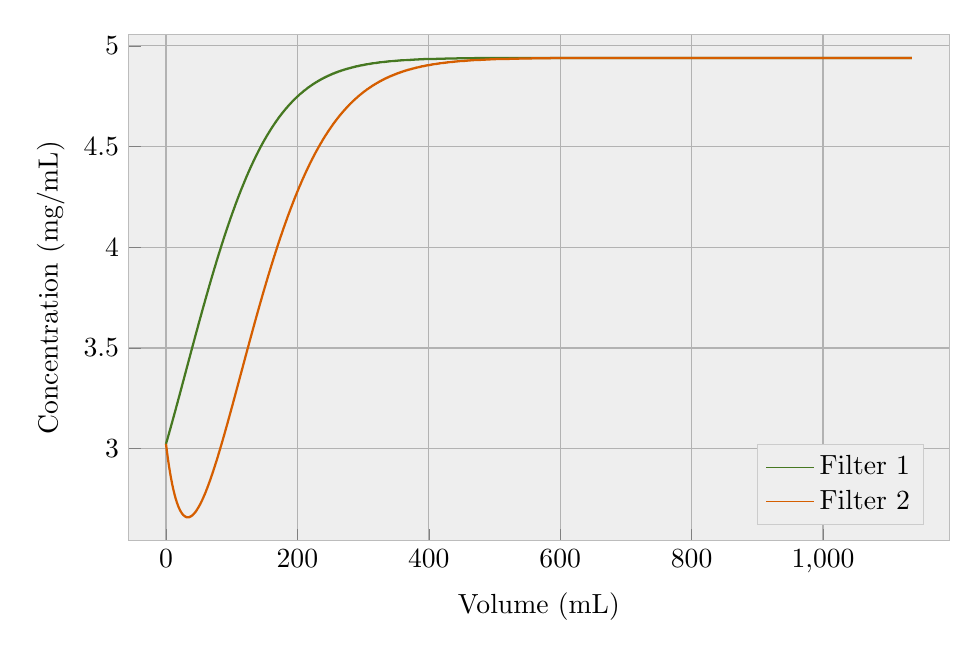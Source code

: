 % This file was created by matplotlib2tikz v0.6.15.
\begin{tikzpicture}

\definecolor{color0}{rgb}{0.275,0.471,0.129}
\definecolor{color1}{rgb}{0.835,0.369,0}

\begin{axis}[
xlabel={Volume (mL)},
ylabel={Concentration (mg/mL)},
xmin=-56.753, xmax=1191.807,
ymin=2.545, ymax=5.054,
width=12cm,
height=8cm,
tick pos=left,
xmajorgrids,
x grid style={white!69.804!black},
ymajorgrids,
y grid style={white!69.804!black},
axis line style={white!73.725!black},
axis background/.style={fill=white!93.333!black},
legend style={at={(0.97,0.03)}, anchor=south east, draw=white!80.0!black, fill=white!93.333!black},
legend entries={{Filter 1},{Filter 2}},
legend cell align={left}
]
\addlegendimage{no markers, color0}
\addlegendimage{no markers, color1}
\addplot [thick, color0]
table {%
0 3.024
0.378 3.028
0.757 3.032
1.135 3.037
1.514 3.041
1.892 3.045
2.271 3.049
2.649 3.054
3.028 3.058
3.406 3.062
3.785 3.067
4.163 3.071
4.542 3.075
4.92 3.08
5.299 3.084
5.677 3.089
6.056 3.093
6.434 3.097
6.813 3.102
7.191 3.106
7.57 3.111
7.948 3.115
8.327 3.12
8.705 3.124
9.083 3.128
9.462 3.133
9.84 3.137
10.219 3.142
10.597 3.146
10.976 3.151
11.354 3.155
11.733 3.16
12.111 3.164
12.49 3.169
12.868 3.173
13.247 3.178
13.625 3.182
14.004 3.187
14.382 3.191
14.761 3.196
15.139 3.2
15.518 3.205
15.896 3.21
16.275 3.214
16.653 3.219
17.031 3.223
17.41 3.228
17.788 3.232
18.167 3.237
18.545 3.242
18.924 3.246
19.302 3.251
19.681 3.255
20.059 3.26
20.438 3.264
20.816 3.269
21.195 3.274
21.573 3.278
21.952 3.283
22.33 3.287
22.709 3.292
23.087 3.297
23.466 3.301
23.844 3.306
24.223 3.311
24.601 3.315
24.98 3.32
25.358 3.324
25.736 3.329
26.115 3.334
26.493 3.338
26.872 3.343
27.25 3.347
27.629 3.352
28.007 3.357
28.386 3.361
28.764 3.366
29.143 3.371
29.521 3.375
29.9 3.38
30.278 3.385
30.657 3.389
31.035 3.394
31.414 3.398
31.792 3.403
32.171 3.408
32.549 3.412
32.928 3.417
33.306 3.422
33.685 3.426
34.063 3.431
34.441 3.435
34.82 3.44
35.198 3.445
35.577 3.449
35.955 3.454
36.334 3.458
36.712 3.463
37.091 3.468
37.469 3.472
37.848 3.477
38.226 3.482
38.605 3.486
38.983 3.491
39.362 3.495
39.74 3.5
40.119 3.505
40.497 3.509
40.876 3.514
41.254 3.518
41.633 3.523
42.011 3.527
42.39 3.532
42.768 3.537
43.146 3.541
43.525 3.546
43.903 3.55
44.282 3.555
44.66 3.56
45.039 3.564
45.417 3.569
45.796 3.573
46.174 3.578
46.553 3.582
46.931 3.587
47.31 3.591
47.688 3.596
48.067 3.6
48.445 3.605
48.824 3.609
49.202 3.614
49.581 3.619
49.959 3.623
50.338 3.628
50.716 3.632
51.094 3.637
51.473 3.641
51.851 3.646
52.23 3.65
52.608 3.654
52.987 3.659
53.365 3.663
53.744 3.668
54.122 3.672
54.501 3.677
54.879 3.681
55.258 3.686
55.636 3.69
56.015 3.695
56.393 3.699
56.772 3.703
57.15 3.708
57.529 3.712
57.907 3.717
58.286 3.721
58.664 3.725
59.043 3.73
59.421 3.734
59.799 3.739
60.178 3.743
60.556 3.747
60.935 3.752
61.313 3.756
61.692 3.76
62.07 3.765
62.449 3.769
62.827 3.773
63.206 3.778
63.584 3.782
63.963 3.786
64.341 3.791
64.72 3.795
65.098 3.799
65.477 3.804
65.855 3.808
66.234 3.812
66.612 3.816
66.991 3.821
67.369 3.825
67.748 3.829
68.126 3.833
68.504 3.838
68.883 3.842
69.261 3.846
69.64 3.85
70.018 3.854
70.397 3.859
70.775 3.863
71.154 3.867
71.532 3.871
71.911 3.875
72.289 3.879
72.668 3.884
73.046 3.888
73.425 3.892
73.803 3.896
74.182 3.9
74.56 3.904
74.939 3.908
75.317 3.912
75.696 3.916
76.074 3.92
76.453 3.925
76.831 3.929
77.209 3.933
77.588 3.937
77.966 3.941
78.345 3.945
78.723 3.949
79.102 3.953
79.48 3.957
79.859 3.961
80.237 3.965
80.616 3.969
80.994 3.973
81.373 3.977
81.751 3.981
82.13 3.984
82.508 3.988
82.887 3.992
83.265 3.996
83.644 4.0
84.022 4.004
84.401 4.008
84.779 4.012
85.157 4.016
85.536 4.02
85.914 4.023
86.293 4.027
86.671 4.031
87.05 4.035
87.428 4.039
87.807 4.043
88.185 4.046
88.564 4.05
88.942 4.054
89.321 4.058
89.699 4.061
90.078 4.065
90.456 4.069
90.835 4.073
91.213 4.076
91.592 4.08
91.97 4.084
92.349 4.087
92.727 4.091
93.106 4.095
93.484 4.098
93.862 4.102
94.241 4.106
94.619 4.109
94.998 4.113
95.376 4.117
95.755 4.12
96.133 4.124
96.512 4.127
96.89 4.131
97.269 4.135
97.647 4.138
98.026 4.142
98.404 4.145
98.783 4.149
99.161 4.152
99.54 4.156
99.918 4.159
100.297 4.163
100.675 4.166
101.054 4.17
101.432 4.173
101.811 4.177
102.189 4.18
102.567 4.183
102.946 4.187
103.324 4.19
103.703 4.194
104.081 4.197
104.46 4.2
104.838 4.204
105.217 4.207
105.595 4.211
105.974 4.214
106.352 4.217
106.731 4.221
107.109 4.224
107.488 4.227
107.866 4.23
108.245 4.234
108.623 4.237
109.002 4.24
109.38 4.244
109.759 4.247
110.137 4.25
110.516 4.253
110.894 4.256
111.272 4.26
111.651 4.263
112.029 4.266
112.408 4.269
112.786 4.272
113.165 4.275
113.543 4.279
113.922 4.282
114.3 4.285
114.679 4.288
115.057 4.291
115.436 4.294
115.814 4.297
116.193 4.3
116.571 4.303
116.95 4.306
117.328 4.309
117.707 4.312
118.085 4.315
118.464 4.318
118.842 4.321
119.22 4.324
119.599 4.327
119.977 4.33
120.356 4.333
120.734 4.336
121.113 4.339
121.491 4.342
121.87 4.345
122.248 4.348
122.627 4.351
123.005 4.354
123.384 4.357
123.762 4.359
124.141 4.362
124.519 4.365
124.898 4.368
125.276 4.371
125.655 4.374
126.033 4.376
126.412 4.379
126.79 4.382
127.169 4.385
127.547 4.387
127.925 4.39
128.304 4.393
128.682 4.396
129.061 4.398
129.439 4.401
129.818 4.404
130.196 4.406
130.575 4.409
130.953 4.412
131.332 4.414
131.71 4.417
132.089 4.42
132.467 4.422
132.846 4.425
133.224 4.428
133.603 4.43
133.981 4.433
134.36 4.435
134.738 4.438
135.117 4.44
135.495 4.443
135.874 4.446
136.252 4.448
136.63 4.451
137.009 4.453
137.387 4.456
137.766 4.458
138.144 4.461
138.523 4.463
138.901 4.465
139.28 4.468
139.658 4.47
140.037 4.473
140.415 4.475
140.794 4.478
141.172 4.48
141.551 4.482
141.929 4.485
142.308 4.487
142.686 4.49
143.065 4.492
143.443 4.494
143.822 4.497
144.2 4.499
144.578 4.501
144.957 4.504
145.335 4.506
145.714 4.508
146.092 4.51
146.471 4.513
146.849 4.515
147.228 4.517
147.606 4.519
147.985 4.522
148.363 4.524
148.742 4.526
149.12 4.528
149.499 4.53
149.877 4.533
150.256 4.535
150.634 4.537
151.013 4.539
151.391 4.541
151.77 4.543
152.148 4.545
152.527 4.548
152.905 4.55
153.283 4.552
153.662 4.554
154.04 4.556
154.419 4.558
154.797 4.56
155.176 4.562
155.554 4.564
155.933 4.566
156.311 4.568
156.69 4.57
157.068 4.572
157.447 4.574
157.825 4.576
158.204 4.578
158.582 4.58
158.961 4.582
159.339 4.584
159.718 4.586
160.096 4.588
160.475 4.59
160.853 4.592
161.232 4.594
161.61 4.596
161.988 4.598
162.367 4.599
162.745 4.601
163.124 4.603
163.502 4.605
163.881 4.607
164.259 4.609
164.638 4.611
165.016 4.612
165.395 4.614
165.773 4.616
166.152 4.618
166.53 4.62
166.909 4.621
167.287 4.623
167.666 4.625
168.044 4.627
168.423 4.629
168.801 4.63
169.18 4.632
169.558 4.634
169.937 4.635
170.315 4.637
170.693 4.639
171.072 4.641
171.45 4.642
171.829 4.644
172.207 4.646
172.586 4.647
172.964 4.649
173.343 4.651
173.721 4.652
174.1 4.654
174.478 4.655
174.857 4.657
175.235 4.659
175.614 4.66
175.992 4.662
176.371 4.663
176.749 4.665
177.128 4.667
177.506 4.668
177.885 4.67
178.263 4.671
178.641 4.673
179.02 4.674
179.398 4.676
179.777 4.677
180.155 4.679
180.534 4.68
180.912 4.682
181.291 4.683
181.669 4.685
182.048 4.686
182.426 4.688
182.805 4.689
183.183 4.691
183.562 4.692
183.94 4.693
184.319 4.695
184.697 4.696
185.076 4.698
185.454 4.699
185.833 4.701
186.211 4.702
186.59 4.703
186.968 4.705
187.346 4.706
187.725 4.707
188.103 4.709
188.482 4.71
188.86 4.711
189.239 4.713
189.617 4.714
189.996 4.715
190.374 4.717
190.753 4.718
191.131 4.719
191.51 4.721
191.888 4.722
192.267 4.723
192.645 4.725
193.024 4.726
193.402 4.727
193.781 4.728
194.159 4.73
194.538 4.731
194.916 4.732
195.295 4.733
195.673 4.735
196.051 4.736
196.43 4.737
196.808 4.738
197.187 4.739
197.565 4.741
197.944 4.742
198.322 4.743
198.701 4.744
199.079 4.745
199.458 4.746
199.836 4.748
200.215 4.749
200.593 4.75
200.972 4.751
201.35 4.752
201.729 4.753
202.107 4.754
202.486 4.755
202.864 4.757
203.243 4.758
203.621 4.759
204.0 4.76
204.378 4.761
204.756 4.762
205.135 4.763
205.513 4.764
205.892 4.765
206.27 4.766
206.649 4.767
207.027 4.768
207.406 4.769
207.784 4.77
208.163 4.771
208.541 4.772
208.92 4.774
209.298 4.775
209.677 4.776
210.055 4.777
210.434 4.778
210.812 4.778
211.191 4.779
211.569 4.78
211.948 4.781
212.326 4.782
212.704 4.783
213.083 4.784
213.461 4.785
213.84 4.786
214.218 4.787
214.597 4.788
214.975 4.789
215.354 4.79
215.732 4.791
216.111 4.792
216.489 4.793
216.868 4.794
217.246 4.794
217.625 4.795
218.003 4.796
218.382 4.797
218.76 4.798
219.139 4.799
219.517 4.8
219.896 4.801
220.274 4.801
220.653 4.802
221.031 4.803
221.409 4.804
221.788 4.805
222.166 4.806
222.545 4.807
222.923 4.807
223.302 4.808
223.68 4.809
224.059 4.81
224.437 4.811
224.816 4.811
225.194 4.812
225.573 4.813
225.951 4.814
226.33 4.815
226.708 4.815
227.087 4.816
227.465 4.817
227.844 4.818
228.222 4.818
228.601 4.819
228.979 4.82
229.358 4.821
229.736 4.821
230.114 4.822
230.493 4.823
230.871 4.824
231.25 4.824
231.628 4.825
232.007 4.826
232.385 4.827
232.764 4.827
233.142 4.828
233.521 4.829
233.899 4.829
234.278 4.83
234.656 4.831
235.035 4.831
235.413 4.832
235.792 4.833
236.17 4.834
236.549 4.834
236.927 4.835
237.306 4.836
237.684 4.836
238.063 4.837
238.441 4.837
238.819 4.838
239.198 4.839
239.576 4.839
239.955 4.84
240.333 4.841
240.712 4.841
241.09 4.842
241.469 4.843
241.847 4.843
242.226 4.844
242.604 4.844
242.983 4.845
243.361 4.846
243.74 4.846
244.118 4.847
244.497 4.847
244.875 4.848
245.254 4.849
245.632 4.849
246.011 4.85
246.389 4.85
246.767 4.851
247.146 4.851
247.524 4.852
247.903 4.853
248.281 4.853
248.66 4.854
249.038 4.854
249.417 4.855
249.795 4.855
250.174 4.856
250.552 4.856
250.931 4.857
251.309 4.858
251.688 4.858
252.066 4.859
252.445 4.859
252.823 4.86
253.202 4.86
253.58 4.861
253.959 4.861
254.337 4.862
254.716 4.862
255.094 4.863
255.472 4.863
255.851 4.864
256.229 4.864
256.608 4.865
256.986 4.865
257.365 4.866
257.743 4.866
258.122 4.867
258.5 4.867
258.879 4.868
259.257 4.868
259.636 4.868
260.014 4.869
260.393 4.869
260.771 4.87
261.15 4.87
261.528 4.871
261.907 4.871
262.285 4.872
262.664 4.872
263.042 4.873
263.421 4.873
263.799 4.873
264.177 4.874
264.556 4.874
264.934 4.875
265.313 4.875
265.691 4.876
266.07 4.876
266.448 4.876
266.827 4.877
267.205 4.877
267.584 4.878
267.962 4.878
268.341 4.878
268.719 4.879
269.098 4.879
269.476 4.88
269.855 4.88
270.233 4.88
270.612 4.881
270.99 4.881
271.369 4.882
271.747 4.882
272.125 4.882
272.504 4.883
272.882 4.883
273.261 4.883
273.639 4.884
274.018 4.884
274.396 4.885
274.775 4.885
275.153 4.885
275.532 4.886
275.91 4.886
276.289 4.886
276.667 4.887
277.046 4.887
277.424 4.887
277.803 4.888
278.181 4.888
278.56 4.888
278.938 4.889
279.317 4.889
279.695 4.889
280.074 4.89
280.452 4.89
280.83 4.89
281.209 4.891
281.587 4.891
281.966 4.891
282.344 4.892
282.723 4.892
283.101 4.892
283.48 4.893
283.858 4.893
284.237 4.893
284.615 4.894
284.994 4.894
285.372 4.894
285.751 4.895
286.129 4.895
286.508 4.895
286.886 4.895
287.265 4.896
287.643 4.896
288.022 4.896
288.4 4.897
288.779 4.897
289.157 4.897
289.535 4.898
289.914 4.898
290.292 4.898
290.671 4.898
291.049 4.899
291.428 4.899
291.806 4.899
292.185 4.899
292.563 4.9
292.942 4.9
293.32 4.9
293.699 4.901
294.077 4.901
294.456 4.901
294.834 4.901
295.213 4.902
295.591 4.902
295.97 4.902
296.348 4.902
296.727 4.903
297.105 4.903
297.484 4.903
297.862 4.903
298.24 4.904
298.619 4.904
298.997 4.904
299.376 4.904
299.754 4.905
300.133 4.905
300.511 4.905
300.89 4.905
301.268 4.905
301.647 4.906
302.025 4.906
302.404 4.906
302.782 4.906
303.161 4.907
303.539 4.907
303.918 4.907
304.296 4.907
304.675 4.908
305.053 4.908
305.432 4.908
305.81 4.908
306.188 4.908
306.567 4.909
306.945 4.909
307.324 4.909
307.702 4.909
308.081 4.909
308.459 4.91
308.838 4.91
309.216 4.91
309.595 4.91
309.973 4.91
310.352 4.911
310.73 4.911
311.109 4.911
311.487 4.911
311.866 4.911
312.244 4.912
312.623 4.912
313.001 4.912
313.38 4.912
313.758 4.912
314.137 4.913
314.515 4.913
314.893 4.913
315.272 4.913
315.65 4.913
316.029 4.914
316.407 4.914
316.786 4.914
317.164 4.914
317.543 4.914
317.921 4.914
318.3 4.915
318.678 4.915
319.057 4.915
319.435 4.915
319.814 4.915
320.192 4.915
320.571 4.916
320.949 4.916
321.328 4.916
321.706 4.916
322.085 4.916
322.463 4.916
322.842 4.917
323.22 4.917
323.598 4.917
323.977 4.917
324.355 4.917
324.734 4.917
325.112 4.918
325.491 4.918
325.869 4.918
326.248 4.918
326.626 4.918
327.005 4.918
327.383 4.918
327.762 4.919
328.14 4.919
328.519 4.919
328.897 4.919
329.276 4.919
329.654 4.919
330.033 4.919
330.411 4.92
330.79 4.92
331.168 4.92
331.547 4.92
331.925 4.92
332.303 4.92
332.682 4.92
333.06 4.921
333.439 4.921
333.817 4.921
334.196 4.921
334.574 4.921
334.953 4.921
335.331 4.921
335.71 4.921
336.088 4.922
336.467 4.922
336.845 4.922
337.224 4.922
337.602 4.922
337.981 4.922
338.359 4.922
338.738 4.922
339.116 4.923
339.495 4.923
339.873 4.923
340.251 4.923
340.63 4.923
341.008 4.923
341.387 4.923
341.765 4.923
342.144 4.924
342.522 4.924
342.901 4.924
343.279 4.924
343.658 4.924
344.036 4.924
344.415 4.924
344.793 4.924
345.172 4.924
345.55 4.925
345.929 4.925
346.307 4.925
346.686 4.925
347.064 4.925
347.443 4.925
347.821 4.925
348.2 4.925
348.578 4.925
348.956 4.925
349.335 4.926
349.713 4.926
350.092 4.926
350.47 4.926
350.849 4.926
351.227 4.926
351.606 4.926
351.984 4.926
352.363 4.926
352.741 4.926
353.12 4.927
353.498 4.927
353.877 4.927
354.255 4.927
354.634 4.927
355.012 4.927
355.391 4.927
355.769 4.927
356.148 4.927
356.526 4.927
356.905 4.927
357.283 4.928
357.661 4.928
358.04 4.928
358.418 4.928
358.797 4.928
359.175 4.928
359.554 4.928
359.932 4.928
360.311 4.928
360.689 4.928
361.068 4.928
361.446 4.928
361.825 4.929
362.203 4.929
362.582 4.929
362.96 4.929
363.339 4.929
363.717 4.929
364.096 4.929
364.474 4.929
364.853 4.929
365.231 4.929
365.61 4.929
365.988 4.929
366.366 4.929
366.745 4.93
367.123 4.93
367.502 4.93
367.88 4.93
368.259 4.93
368.637 4.93
369.016 4.93
369.394 4.93
369.773 4.93
370.151 4.93
370.53 4.93
370.908 4.93
371.287 4.93
371.665 4.93
372.044 4.93
372.422 4.931
372.801 4.931
373.179 4.931
373.558 4.931
373.936 4.931
374.314 4.931
374.693 4.931
375.071 4.931
375.45 4.931
375.828 4.931
376.207 4.931
376.585 4.931
376.964 4.931
377.342 4.931
377.721 4.931
378.099 4.932
378.478 4.932
378.856 4.932
379.235 4.932
379.613 4.932
379.992 4.932
380.37 4.932
380.749 4.932
381.127 4.932
381.506 4.932
381.884 4.932
382.263 4.932
382.641 4.932
383.019 4.932
383.398 4.932
383.776 4.932
384.155 4.932
384.533 4.932
384.912 4.933
385.29 4.933
385.669 4.933
386.047 4.933
386.426 4.933
386.804 4.933
387.183 4.933
387.561 4.933
387.94 4.933
388.318 4.933
388.697 4.933
389.075 4.933
389.454 4.933
389.832 4.933
390.211 4.933
390.589 4.933
390.968 4.933
391.346 4.933
391.724 4.933
392.103 4.933
392.481 4.934
392.86 4.934
393.238 4.934
393.617 4.934
393.995 4.934
394.374 4.934
394.752 4.934
395.131 4.934
395.509 4.934
395.888 4.934
396.266 4.934
396.645 4.934
397.023 4.934
397.402 4.934
397.78 4.934
398.159 4.934
398.537 4.934
398.916 4.934
399.294 4.934
399.672 4.934
400.051 4.934
400.429 4.934
400.808 4.934
401.186 4.934
401.565 4.935
401.943 4.935
402.322 4.935
402.7 4.935
403.079 4.935
403.457 4.935
403.836 4.935
404.214 4.935
404.593 4.935
404.971 4.935
405.35 4.935
405.728 4.935
406.107 4.935
406.485 4.935
406.864 4.935
407.242 4.935
407.621 4.935
407.999 4.935
408.377 4.935
408.756 4.935
409.134 4.935
409.513 4.935
409.891 4.935
410.27 4.935
410.648 4.935
411.027 4.935
411.405 4.935
411.784 4.935
412.162 4.936
412.541 4.936
412.919 4.936
413.298 4.936
413.676 4.936
414.055 4.936
414.433 4.936
414.812 4.936
415.19 4.936
415.569 4.936
415.947 4.936
416.326 4.936
416.704 4.936
417.082 4.936
417.461 4.936
417.839 4.936
418.218 4.936
418.596 4.936
418.975 4.936
419.353 4.936
419.732 4.936
420.11 4.936
420.489 4.936
420.867 4.936
421.246 4.936
421.624 4.936
422.003 4.936
422.381 4.936
422.76 4.936
423.138 4.936
423.517 4.936
423.895 4.936
424.274 4.936
424.652 4.936
425.031 4.936
425.409 4.937
425.787 4.937
426.166 4.937
426.544 4.937
426.923 4.937
427.301 4.937
427.68 4.937
428.058 4.937
428.437 4.937
428.815 4.937
429.194 4.937
429.572 4.937
429.951 4.937
430.329 4.937
430.708 4.937
431.086 4.937
431.465 4.937
431.843 4.937
432.222 4.937
432.6 4.937
432.979 4.937
433.357 4.937
433.735 4.937
434.114 4.937
434.492 4.937
434.871 4.937
435.249 4.937
435.628 4.937
436.006 4.937
436.385 4.937
436.763 4.937
437.142 4.937
437.52 4.937
437.899 4.937
438.277 4.937
438.656 4.937
439.034 4.937
439.413 4.937
439.791 4.937
440.17 4.937
440.548 4.937
440.927 4.937
441.305 4.937
441.684 4.937
442.062 4.937
442.44 4.937
442.819 4.937
443.197 4.938
443.576 4.938
443.954 4.938
444.333 4.938
444.711 4.938
445.09 4.938
445.468 4.938
445.847 4.938
446.225 4.938
446.604 4.938
446.982 4.938
447.361 4.938
447.739 4.938
448.118 4.938
448.496 4.938
448.875 4.938
449.253 4.938
449.632 4.938
450.01 4.938
450.389 4.938
450.767 4.938
451.145 4.938
451.524 4.938
451.902 4.938
452.281 4.938
452.659 4.938
453.038 4.938
453.416 4.938
453.795 4.938
454.173 4.938
454.552 4.938
454.93 4.938
455.309 4.938
455.687 4.938
456.066 4.938
456.444 4.938
456.823 4.938
457.201 4.938
457.58 4.938
457.958 4.938
458.337 4.938
458.715 4.938
459.094 4.938
459.472 4.938
459.85 4.938
460.229 4.938
460.607 4.938
460.986 4.938
461.364 4.938
461.743 4.938
462.121 4.938
462.5 4.938
462.878 4.938
463.257 4.938
463.635 4.938
464.014 4.938
464.392 4.938
464.771 4.938
465.149 4.938
465.528 4.938
465.906 4.938
466.285 4.938
466.663 4.938
467.042 4.938
467.42 4.938
467.798 4.938
468.177 4.938
468.555 4.938
468.934 4.938
469.312 4.938
469.691 4.938
470.069 4.939
470.448 4.939
470.826 4.939
471.205 4.939
471.583 4.939
471.962 4.939
472.34 4.939
472.719 4.939
473.097 4.939
473.476 4.939
473.854 4.939
474.233 4.939
474.611 4.939
474.99 4.939
475.368 4.939
475.747 4.939
476.125 4.939
476.503 4.939
476.882 4.939
477.26 4.939
477.639 4.939
478.017 4.939
478.396 4.939
478.774 4.939
479.153 4.939
479.531 4.939
479.91 4.939
480.288 4.939
480.667 4.939
481.045 4.939
481.424 4.939
481.802 4.939
482.181 4.939
482.559 4.939
482.938 4.939
483.316 4.939
483.695 4.939
484.073 4.939
484.452 4.939
484.83 4.939
485.208 4.939
485.587 4.939
485.965 4.939
486.344 4.939
486.722 4.939
487.101 4.939
487.479 4.939
487.858 4.939
488.236 4.939
488.615 4.939
488.993 4.939
489.372 4.939
489.75 4.939
490.129 4.939
490.507 4.939
490.886 4.939
491.264 4.939
491.643 4.939
492.021 4.939
492.4 4.939
492.778 4.939
493.157 4.939
493.535 4.939
493.913 4.939
494.292 4.939
494.67 4.939
495.049 4.939
495.427 4.939
495.806 4.939
496.184 4.939
496.563 4.939
496.941 4.939
497.32 4.939
497.698 4.939
498.077 4.939
498.455 4.939
498.834 4.939
499.212 4.939
499.591 4.939
499.969 4.939
500.348 4.939
500.726 4.939
501.105 4.939
501.483 4.939
501.861 4.939
502.24 4.939
502.618 4.939
502.997 4.939
503.375 4.939
503.754 4.939
504.132 4.939
504.511 4.939
504.889 4.939
505.268 4.939
505.646 4.939
506.025 4.939
506.403 4.939
506.782 4.939
507.16 4.939
507.539 4.939
507.917 4.939
508.296 4.939
508.674 4.939
509.053 4.939
509.431 4.939
509.81 4.939
510.188 4.939
510.566 4.939
510.945 4.939
511.323 4.939
511.702 4.939
512.08 4.939
512.459 4.939
512.837 4.939
513.216 4.939
513.594 4.939
513.973 4.939
514.351 4.939
514.73 4.939
515.108 4.939
515.487 4.939
515.865 4.939
516.244 4.939
516.622 4.939
517.001 4.939
517.379 4.939
517.758 4.939
518.136 4.939
518.515 4.939
518.893 4.939
519.271 4.939
519.65 4.939
520.028 4.939
520.407 4.939
520.785 4.939
521.164 4.939
521.542 4.939
521.921 4.939
522.299 4.939
522.678 4.939
523.056 4.939
523.435 4.939
523.813 4.939
524.192 4.939
524.57 4.939
524.949 4.939
525.327 4.939
525.706 4.939
526.084 4.939
526.463 4.939
526.841 4.939
527.219 4.94
527.598 4.94
527.976 4.94
528.355 4.94
528.733 4.94
529.112 4.94
529.49 4.94
529.869 4.94
530.247 4.94
530.626 4.94
531.004 4.94
531.383 4.94
531.761 4.94
532.14 4.94
532.518 4.94
532.897 4.94
533.275 4.94
533.654 4.94
534.032 4.94
534.411 4.94
534.789 4.94
535.168 4.94
535.546 4.94
535.924 4.94
536.303 4.94
536.681 4.94
537.06 4.94
537.438 4.94
537.817 4.94
538.195 4.94
538.574 4.94
538.952 4.94
539.331 4.94
539.709 4.94
540.088 4.94
540.466 4.94
540.845 4.94
541.223 4.94
541.602 4.94
541.98 4.94
542.359 4.94
542.737 4.94
543.116 4.94
543.494 4.94
543.873 4.94
544.251 4.94
544.629 4.94
545.008 4.94
545.386 4.94
545.765 4.94
546.143 4.94
546.522 4.94
546.9 4.94
547.279 4.94
547.657 4.94
548.036 4.94
548.414 4.94
548.793 4.94
549.171 4.94
549.55 4.94
549.928 4.94
550.307 4.94
550.685 4.94
551.064 4.94
551.442 4.94
551.821 4.94
552.199 4.94
552.578 4.94
552.956 4.94
553.334 4.94
553.713 4.94
554.091 4.94
554.47 4.94
554.848 4.94
555.227 4.94
555.605 4.94
555.984 4.94
556.362 4.94
556.741 4.94
557.119 4.94
557.498 4.94
557.876 4.94
558.255 4.94
558.633 4.94
559.012 4.94
559.39 4.94
559.769 4.94
560.147 4.94
560.526 4.94
560.904 4.94
561.282 4.94
561.661 4.94
562.039 4.94
562.418 4.94
562.796 4.94
563.175 4.94
563.553 4.94
563.932 4.94
564.31 4.94
564.689 4.94
565.067 4.94
565.446 4.94
565.824 4.94
566.203 4.94
566.581 4.94
566.96 4.94
567.338 4.94
567.717 4.94
568.095 4.94
568.474 4.94
568.852 4.94
569.231 4.94
569.609 4.94
569.987 4.94
570.366 4.94
570.744 4.94
571.123 4.94
571.501 4.94
571.88 4.94
572.258 4.94
572.637 4.94
573.015 4.94
573.394 4.94
573.772 4.94
574.151 4.94
574.529 4.94
574.908 4.94
575.286 4.94
575.665 4.94
576.043 4.94
576.422 4.94
576.8 4.94
577.179 4.94
577.557 4.94
577.936 4.94
578.314 4.94
578.692 4.94
579.071 4.94
579.449 4.94
579.828 4.94
580.206 4.94
580.585 4.94
580.963 4.94
581.342 4.94
581.72 4.94
582.099 4.94
582.477 4.94
582.856 4.94
583.234 4.94
583.613 4.94
583.991 4.94
584.37 4.94
584.748 4.94
585.127 4.94
585.505 4.94
585.884 4.94
586.262 4.94
586.641 4.94
587.019 4.94
587.397 4.94
587.776 4.94
588.154 4.94
588.533 4.94
588.911 4.94
589.29 4.94
589.668 4.94
590.047 4.94
590.425 4.94
590.804 4.94
591.182 4.94
591.561 4.94
591.939 4.94
592.318 4.94
592.696 4.94
593.075 4.94
593.453 4.94
593.832 4.94
594.21 4.94
594.589 4.94
594.967 4.94
595.345 4.94
595.724 4.94
596.102 4.94
596.481 4.94
596.859 4.94
597.238 4.94
597.616 4.94
597.995 4.94
598.373 4.94
598.752 4.94
599.13 4.94
599.509 4.94
599.887 4.94
600.266 4.94
600.644 4.94
601.023 4.94
601.401 4.94
601.78 4.94
602.158 4.94
602.537 4.94
602.915 4.94
603.294 4.94
603.672 4.94
604.05 4.94
604.429 4.94
604.807 4.94
605.186 4.94
605.564 4.94
605.943 4.94
606.321 4.94
606.7 4.94
607.078 4.94
607.457 4.94
607.835 4.94
608.214 4.94
608.592 4.94
608.971 4.94
609.349 4.94
609.728 4.94
610.106 4.94
610.485 4.94
610.863 4.94
611.242 4.94
611.62 4.94
611.999 4.94
612.377 4.94
612.755 4.94
613.134 4.94
613.512 4.94
613.891 4.94
614.269 4.94
614.648 4.94
615.026 4.94
615.405 4.94
615.783 4.94
616.162 4.94
616.54 4.94
616.919 4.94
617.297 4.94
617.676 4.94
618.054 4.94
618.433 4.94
618.811 4.94
619.19 4.94
619.568 4.94
619.947 4.94
620.325 4.94
620.704 4.94
621.082 4.94
621.46 4.94
621.839 4.94
622.217 4.94
622.596 4.94
622.974 4.94
623.353 4.94
623.731 4.94
624.11 4.94
624.488 4.94
624.867 4.94
625.245 4.94
625.624 4.94
626.002 4.94
626.381 4.94
626.759 4.94
627.138 4.94
627.516 4.94
627.895 4.94
628.273 4.94
628.652 4.94
629.03 4.94
629.408 4.94
629.787 4.94
630.165 4.94
630.544 4.94
630.922 4.94
631.301 4.94
631.679 4.94
632.058 4.94
632.436 4.94
632.815 4.94
633.193 4.94
633.572 4.94
633.95 4.94
634.329 4.94
634.707 4.94
635.086 4.94
635.464 4.94
635.843 4.94
636.221 4.94
636.6 4.94
636.978 4.94
637.357 4.94
637.735 4.94
638.113 4.94
638.492 4.94
638.87 4.94
639.249 4.94
639.627 4.94
640.006 4.94
640.384 4.94
640.763 4.94
641.141 4.94
641.52 4.94
641.898 4.94
642.277 4.94
642.655 4.94
643.034 4.94
643.412 4.94
643.791 4.94
644.169 4.94
644.548 4.94
644.926 4.94
645.305 4.94
645.683 4.94
646.062 4.94
646.44 4.94
646.818 4.94
647.197 4.94
647.575 4.94
647.954 4.94
648.332 4.94
648.711 4.94
649.089 4.94
649.468 4.94
649.846 4.94
650.225 4.94
650.603 4.94
650.982 4.94
651.36 4.94
651.739 4.94
652.117 4.94
652.496 4.94
652.874 4.94
653.253 4.94
653.631 4.94
654.01 4.94
654.388 4.94
654.766 4.94
655.145 4.94
655.523 4.94
655.902 4.94
656.28 4.94
656.659 4.94
657.037 4.94
657.416 4.94
657.794 4.94
658.173 4.94
658.551 4.94
658.93 4.94
659.308 4.94
659.687 4.94
660.065 4.94
660.444 4.94
660.822 4.94
661.201 4.94
661.579 4.94
661.958 4.94
662.336 4.94
662.715 4.94
663.093 4.94
663.471 4.94
663.85 4.94
664.228 4.94
664.607 4.94
664.985 4.94
665.364 4.94
665.742 4.94
666.121 4.94
666.499 4.94
666.878 4.94
667.256 4.94
667.635 4.94
668.013 4.94
668.392 4.94
668.77 4.94
669.149 4.94
669.527 4.94
669.906 4.94
670.284 4.94
670.663 4.94
671.041 4.94
671.42 4.94
671.798 4.94
672.176 4.94
672.555 4.94
672.933 4.94
673.312 4.94
673.69 4.94
674.069 4.94
674.447 4.94
674.826 4.94
675.204 4.94
675.583 4.94
675.961 4.94
676.34 4.94
676.718 4.94
677.097 4.94
677.475 4.94
677.854 4.94
678.232 4.94
678.611 4.94
678.989 4.94
679.368 4.94
679.746 4.94
680.125 4.94
680.503 4.94
680.881 4.94
681.26 4.94
681.638 4.94
682.017 4.94
682.395 4.94
682.774 4.94
683.152 4.94
683.531 4.94
683.909 4.94
684.288 4.94
684.666 4.94
685.045 4.94
685.423 4.94
685.802 4.94
686.18 4.94
686.559 4.94
686.937 4.94
687.316 4.94
687.694 4.94
688.073 4.94
688.451 4.94
688.829 4.94
689.208 4.94
689.586 4.94
689.965 4.94
690.343 4.94
690.722 4.94
691.1 4.94
691.479 4.94
691.857 4.94
692.236 4.94
692.614 4.94
692.993 4.94
693.371 4.94
693.75 4.94
694.128 4.94
694.507 4.94
694.885 4.94
695.264 4.94
695.642 4.94
696.021 4.94
696.399 4.94
696.778 4.94
697.156 4.94
697.534 4.94
697.913 4.94
698.291 4.94
698.67 4.94
699.048 4.94
699.427 4.94
699.805 4.94
700.184 4.94
700.562 4.94
700.941 4.94
701.319 4.94
701.698 4.94
702.076 4.94
702.455 4.94
702.833 4.94
703.212 4.94
703.59 4.94
703.969 4.94
704.347 4.94
704.726 4.94
705.104 4.94
705.483 4.94
705.861 4.94
706.239 4.94
706.618 4.94
706.996 4.94
707.375 4.94
707.753 4.94
708.132 4.94
708.51 4.94
708.889 4.94
709.267 4.94
709.646 4.94
710.024 4.94
710.403 4.94
710.781 4.94
711.16 4.94
711.538 4.94
711.917 4.94
712.295 4.94
712.674 4.94
713.052 4.94
713.431 4.94
713.809 4.94
714.188 4.94
714.566 4.94
714.944 4.94
715.323 4.94
715.701 4.94
716.08 4.94
716.458 4.94
716.837 4.94
717.215 4.94
717.594 4.94
717.972 4.94
718.351 4.94
718.729 4.94
719.108 4.94
719.486 4.94
719.865 4.94
720.243 4.94
720.622 4.94
721.0 4.94
721.379 4.94
721.757 4.94
722.136 4.94
722.514 4.94
722.892 4.94
723.271 4.94
723.649 4.94
724.028 4.94
724.406 4.94
724.785 4.94
725.163 4.94
725.542 4.94
725.92 4.94
726.299 4.94
726.677 4.94
727.056 4.94
727.434 4.94
727.813 4.94
728.191 4.94
728.57 4.94
728.948 4.94
729.327 4.94
729.705 4.94
730.084 4.94
730.462 4.94
730.841 4.94
731.219 4.94
731.597 4.94
731.976 4.94
732.354 4.94
732.733 4.94
733.111 4.94
733.49 4.94
733.868 4.94
734.247 4.94
734.625 4.94
735.004 4.94
735.382 4.94
735.761 4.94
736.139 4.94
736.518 4.94
736.896 4.94
737.275 4.94
737.653 4.94
738.032 4.94
738.41 4.94
738.789 4.94
739.167 4.94
739.546 4.94
739.924 4.94
740.302 4.94
740.681 4.94
741.059 4.94
741.438 4.94
741.816 4.94
742.195 4.94
742.573 4.94
742.952 4.94
743.33 4.94
743.709 4.94
744.087 4.94
744.466 4.94
744.844 4.94
745.223 4.94
745.601 4.94
745.98 4.94
746.358 4.94
746.737 4.94
747.115 4.94
747.494 4.94
747.872 4.94
748.251 4.94
748.629 4.94
749.007 4.94
749.386 4.94
749.764 4.94
750.143 4.94
750.521 4.94
750.9 4.94
751.278 4.94
751.657 4.94
752.035 4.94
752.414 4.94
752.792 4.94
753.171 4.94
753.549 4.94
753.928 4.94
754.306 4.94
754.685 4.94
755.063 4.94
755.442 4.94
755.82 4.94
756.199 4.94
756.577 4.94
756.955 4.94
757.334 4.94
757.712 4.94
758.091 4.94
758.469 4.94
758.848 4.94
759.226 4.94
759.605 4.94
759.983 4.94
760.362 4.94
760.74 4.94
761.119 4.94
761.497 4.94
761.876 4.94
762.254 4.94
762.633 4.94
763.011 4.94
763.39 4.94
763.768 4.94
764.147 4.94
764.525 4.94
764.904 4.94
765.282 4.94
765.66 4.94
766.039 4.94
766.417 4.94
766.796 4.94
767.174 4.94
767.553 4.94
767.931 4.94
768.31 4.94
768.688 4.94
769.067 4.94
769.445 4.94
769.824 4.94
770.202 4.94
770.581 4.94
770.959 4.94
771.338 4.94
771.716 4.94
772.095 4.94
772.473 4.94
772.852 4.94
773.23 4.94
773.609 4.94
773.987 4.94
774.365 4.94
774.744 4.94
775.122 4.94
775.501 4.94
775.879 4.94
776.258 4.94
776.636 4.94
777.015 4.94
777.393 4.94
777.772 4.94
778.15 4.94
778.529 4.94
778.907 4.94
779.286 4.94
779.664 4.94
780.043 4.94
780.421 4.94
780.8 4.94
781.178 4.94
781.557 4.94
781.935 4.94
782.313 4.94
782.692 4.94
783.07 4.94
783.449 4.94
783.827 4.94
784.206 4.94
784.584 4.94
784.963 4.94
785.341 4.94
785.72 4.94
786.098 4.94
786.477 4.94
786.855 4.94
787.234 4.94
787.612 4.94
787.991 4.94
788.369 4.94
788.748 4.94
789.126 4.94
789.505 4.94
789.883 4.94
790.262 4.94
790.64 4.94
791.018 4.94
791.397 4.94
791.775 4.94
792.154 4.94
792.532 4.94
792.911 4.94
793.289 4.94
793.668 4.94
794.046 4.94
794.425 4.94
794.803 4.94
795.182 4.94
795.56 4.94
795.939 4.94
796.317 4.94
796.696 4.94
797.074 4.94
797.453 4.94
797.831 4.94
798.21 4.94
798.588 4.94
798.967 4.94
799.345 4.94
799.723 4.94
800.102 4.94
800.48 4.94
800.859 4.94
801.237 4.94
801.616 4.94
801.994 4.94
802.373 4.94
802.751 4.94
803.13 4.94
803.508 4.94
803.887 4.94
804.265 4.94
804.644 4.94
805.022 4.94
805.401 4.94
805.779 4.94
806.158 4.94
806.536 4.94
806.915 4.94
807.293 4.94
807.672 4.94
808.05 4.94
808.428 4.94
808.807 4.94
809.185 4.94
809.564 4.94
809.942 4.94
810.321 4.94
810.699 4.94
811.078 4.94
811.456 4.94
811.835 4.94
812.213 4.94
812.592 4.94
812.97 4.94
813.349 4.94
813.727 4.94
814.106 4.94
814.484 4.94
814.863 4.94
815.241 4.94
815.62 4.94
815.998 4.94
816.376 4.94
816.755 4.94
817.133 4.94
817.512 4.94
817.89 4.94
818.269 4.94
818.647 4.94
819.026 4.94
819.404 4.94
819.783 4.94
820.161 4.94
820.54 4.94
820.918 4.94
821.297 4.94
821.675 4.94
822.054 4.94
822.432 4.94
822.811 4.94
823.189 4.94
823.568 4.94
823.946 4.94
824.325 4.94
824.703 4.94
825.081 4.94
825.46 4.94
825.838 4.94
826.217 4.94
826.595 4.94
826.974 4.94
827.352 4.94
827.731 4.94
828.109 4.94
828.488 4.94
828.866 4.94
829.245 4.94
829.623 4.94
830.002 4.94
830.38 4.94
830.759 4.94
831.137 4.94
831.516 4.94
831.894 4.94
832.273 4.94
832.651 4.94
833.03 4.94
833.408 4.94
833.786 4.94
834.165 4.94
834.543 4.94
834.922 4.94
835.3 4.94
835.679 4.94
836.057 4.94
836.436 4.94
836.814 4.94
837.193 4.94
837.571 4.94
837.95 4.94
838.328 4.94
838.707 4.94
839.085 4.94
839.464 4.94
839.842 4.94
840.221 4.94
840.599 4.94
840.978 4.94
841.356 4.94
841.735 4.94
842.113 4.94
842.491 4.94
842.87 4.94
843.248 4.94
843.627 4.94
844.005 4.94
844.384 4.94
844.762 4.94
845.141 4.94
845.519 4.94
845.898 4.94
846.276 4.94
846.655 4.94
847.033 4.94
847.412 4.94
847.79 4.94
848.169 4.94
848.547 4.94
848.926 4.94
849.304 4.94
849.683 4.94
850.061 4.94
850.439 4.94
850.818 4.94
851.196 4.94
851.575 4.94
851.953 4.94
852.332 4.94
852.71 4.94
853.089 4.94
853.467 4.94
853.846 4.94
854.224 4.94
854.603 4.94
854.981 4.94
855.36 4.94
855.738 4.94
856.117 4.94
856.495 4.94
856.874 4.94
857.252 4.94
857.631 4.94
858.009 4.94
858.388 4.94
858.766 4.94
859.144 4.94
859.523 4.94
859.901 4.94
860.28 4.94
860.658 4.94
861.037 4.94
861.415 4.94
861.794 4.94
862.172 4.94
862.551 4.94
862.929 4.94
863.308 4.94
863.686 4.94
864.065 4.94
864.443 4.94
864.822 4.94
865.2 4.94
865.579 4.94
865.957 4.94
866.336 4.94
866.714 4.94
867.093 4.94
867.471 4.94
867.849 4.94
868.228 4.94
868.606 4.94
868.985 4.94
869.363 4.94
869.742 4.94
870.12 4.94
870.499 4.94
870.877 4.94
871.256 4.94
871.634 4.94
872.013 4.94
872.391 4.94
872.77 4.94
873.148 4.94
873.527 4.94
873.905 4.94
874.284 4.94
874.662 4.94
875.041 4.94
875.419 4.94
875.798 4.94
876.176 4.94
876.554 4.94
876.933 4.94
877.311 4.94
877.69 4.94
878.068 4.94
878.447 4.94
878.825 4.94
879.204 4.94
879.582 4.94
879.961 4.94
880.339 4.94
880.718 4.94
881.096 4.94
881.475 4.94
881.853 4.94
882.232 4.94
882.61 4.94
882.989 4.94
883.367 4.94
883.746 4.94
884.124 4.94
884.502 4.94
884.881 4.94
885.259 4.94
885.638 4.94
886.016 4.94
886.395 4.94
886.773 4.94
887.152 4.94
887.53 4.94
887.909 4.94
888.287 4.94
888.666 4.94
889.044 4.94
889.423 4.94
889.801 4.94
890.18 4.94
890.558 4.94
890.937 4.94
891.315 4.94
891.694 4.94
892.072 4.94
892.451 4.94
892.829 4.94
893.207 4.94
893.586 4.94
893.964 4.94
894.343 4.94
894.721 4.94
895.1 4.94
895.478 4.94
895.857 4.94
896.235 4.94
896.614 4.94
896.992 4.94
897.371 4.94
897.749 4.94
898.128 4.94
898.506 4.94
898.885 4.94
899.263 4.94
899.642 4.94
900.02 4.94
900.399 4.94
900.777 4.94
901.156 4.94
901.534 4.94
901.912 4.94
902.291 4.94
902.669 4.94
903.048 4.94
903.426 4.94
903.805 4.94
904.183 4.94
904.562 4.94
904.94 4.94
905.319 4.94
905.697 4.94
906.076 4.94
906.454 4.94
906.833 4.94
907.211 4.94
907.59 4.94
907.968 4.94
908.347 4.94
908.725 4.94
909.104 4.94
909.482 4.94
909.86 4.94
910.239 4.94
910.617 4.94
910.996 4.94
911.374 4.94
911.753 4.94
912.131 4.94
912.51 4.94
912.888 4.94
913.267 4.94
913.645 4.94
914.024 4.94
914.402 4.94
914.781 4.94
915.159 4.94
915.538 4.94
915.916 4.94
916.295 4.94
916.673 4.94
917.052 4.94
917.43 4.94
917.809 4.94
918.187 4.94
918.565 4.94
918.944 4.94
919.322 4.94
919.701 4.94
920.079 4.94
920.458 4.94
920.836 4.94
921.215 4.94
921.593 4.94
921.972 4.94
922.35 4.94
922.729 4.94
923.107 4.94
923.486 4.94
923.864 4.94
924.243 4.94
924.621 4.94
925.0 4.94
925.378 4.94
925.757 4.94
926.135 4.94
926.514 4.94
926.892 4.94
927.27 4.94
927.649 4.94
928.027 4.94
928.406 4.94
928.784 4.94
929.163 4.94
929.541 4.94
929.92 4.94
930.298 4.94
930.677 4.94
931.055 4.94
931.434 4.94
931.812 4.94
932.191 4.94
932.569 4.94
932.948 4.94
933.326 4.94
933.705 4.94
934.083 4.94
934.462 4.94
934.84 4.94
935.219 4.94
935.597 4.94
935.975 4.94
936.354 4.94
936.732 4.94
937.111 4.94
937.489 4.94
937.868 4.94
938.246 4.94
938.625 4.94
939.003 4.94
939.382 4.94
939.76 4.94
940.139 4.94
940.517 4.94
940.896 4.94
941.274 4.94
941.653 4.94
942.031 4.94
942.41 4.94
942.788 4.94
943.167 4.94
943.545 4.94
943.923 4.94
944.302 4.94
944.68 4.94
945.059 4.94
945.437 4.94
945.816 4.94
946.194 4.94
946.573 4.94
946.951 4.94
947.33 4.94
947.708 4.94
948.087 4.94
948.465 4.94
948.844 4.94
949.222 4.94
949.601 4.94
949.979 4.94
950.358 4.94
950.736 4.94
951.115 4.94
951.493 4.94
951.872 4.94
952.25 4.94
952.628 4.94
953.007 4.94
953.385 4.94
953.764 4.94
954.142 4.94
954.521 4.94
954.899 4.94
955.278 4.94
955.656 4.94
956.035 4.94
956.413 4.94
956.792 4.94
957.17 4.94
957.549 4.94
957.927 4.94
958.306 4.94
958.684 4.94
959.063 4.94
959.441 4.94
959.82 4.94
960.198 4.94
960.577 4.94
960.955 4.94
961.333 4.94
961.712 4.94
962.09 4.94
962.469 4.94
962.847 4.94
963.226 4.94
963.604 4.94
963.983 4.94
964.361 4.94
964.74 4.94
965.118 4.94
965.497 4.94
965.875 4.94
966.254 4.94
966.632 4.94
967.011 4.94
967.389 4.94
967.768 4.94
968.146 4.94
968.525 4.94
968.903 4.94
969.282 4.94
969.66 4.94
970.038 4.94
970.417 4.94
970.795 4.94
971.174 4.94
971.552 4.94
971.931 4.94
972.309 4.94
972.688 4.94
973.066 4.94
973.445 4.94
973.823 4.94
974.202 4.94
974.58 4.94
974.959 4.94
975.337 4.94
975.716 4.94
976.094 4.94
976.473 4.94
976.851 4.94
977.23 4.94
977.608 4.94
977.986 4.94
978.365 4.94
978.743 4.94
979.122 4.94
979.5 4.94
979.879 4.94
980.257 4.94
980.636 4.94
981.014 4.94
981.393 4.94
981.771 4.94
982.15 4.94
982.528 4.94
982.907 4.94
983.285 4.94
983.664 4.94
984.042 4.94
984.421 4.94
984.799 4.94
985.178 4.94
985.556 4.94
985.935 4.94
986.313 4.94
986.691 4.94
987.07 4.94
987.448 4.94
987.827 4.94
988.205 4.94
988.584 4.94
988.962 4.94
989.341 4.94
989.719 4.94
990.098 4.94
990.476 4.94
990.855 4.94
991.233 4.94
991.612 4.94
991.99 4.94
992.369 4.94
992.747 4.94
993.126 4.94
993.504 4.94
993.883 4.94
994.261 4.94
994.64 4.94
995.018 4.94
995.396 4.94
995.775 4.94
996.153 4.94
996.532 4.94
996.91 4.94
997.289 4.94
997.667 4.94
998.046 4.94
998.424 4.94
998.803 4.94
999.181 4.94
999.56 4.94
999.938 4.94
1000.317 4.94
1000.695 4.94
1001.074 4.94
1001.452 4.94
1001.831 4.94
1002.209 4.94
1002.588 4.94
1002.966 4.94
1003.345 4.94
1003.723 4.94
1004.101 4.94
1004.48 4.94
1004.858 4.94
1005.237 4.94
1005.615 4.94
1005.994 4.94
1006.372 4.94
1006.751 4.94
1007.129 4.94
1007.508 4.94
1007.886 4.94
1008.265 4.94
1008.643 4.94
1009.022 4.94
1009.4 4.94
1009.779 4.94
1010.157 4.94
1010.536 4.94
1010.914 4.94
1011.293 4.94
1011.671 4.94
1012.049 4.94
1012.428 4.94
1012.806 4.94
1013.185 4.94
1013.563 4.94
1013.942 4.94
1014.32 4.94
1014.699 4.94
1015.077 4.94
1015.456 4.94
1015.834 4.94
1016.213 4.94
1016.591 4.94
1016.97 4.94
1017.348 4.94
1017.727 4.94
1018.105 4.94
1018.484 4.94
1018.862 4.94
1019.241 4.94
1019.619 4.94
1019.998 4.94
1020.376 4.94
1020.754 4.94
1021.133 4.94
1021.511 4.94
1021.89 4.94
1022.268 4.94
1022.647 4.94
1023.025 4.94
1023.404 4.94
1023.782 4.94
1024.161 4.94
1024.539 4.94
1024.918 4.94
1025.296 4.94
1025.675 4.94
1026.053 4.94
1026.432 4.94
1026.81 4.94
1027.189 4.94
1027.567 4.94
1027.946 4.94
1028.324 4.94
1028.703 4.94
1029.081 4.94
1029.459 4.94
1029.838 4.94
1030.216 4.94
1030.595 4.94
1030.973 4.94
1031.352 4.94
1031.73 4.94
1032.109 4.94
1032.487 4.94
1032.866 4.94
1033.244 4.94
1033.623 4.94
1034.001 4.94
1034.38 4.94
1034.758 4.94
1035.137 4.94
1035.515 4.94
1035.894 4.94
1036.272 4.94
1036.651 4.94
1037.029 4.94
1037.407 4.94
1037.786 4.94
1038.164 4.94
1038.543 4.94
1038.921 4.94
1039.3 4.94
1039.678 4.94
1040.057 4.94
1040.435 4.94
1040.814 4.94
1041.192 4.94
1041.571 4.94
1041.949 4.94
1042.328 4.94
1042.706 4.94
1043.085 4.94
1043.463 4.94
1043.842 4.94
1044.22 4.94
1044.599 4.94
1044.977 4.94
1045.356 4.94
1045.734 4.94
1046.112 4.94
1046.491 4.94
1046.869 4.94
1047.248 4.94
1047.626 4.94
1048.005 4.94
1048.383 4.94
1048.762 4.94
1049.14 4.94
1049.519 4.94
1049.897 4.94
1050.276 4.94
1050.654 4.94
1051.033 4.94
1051.411 4.94
1051.79 4.94
1052.168 4.94
1052.547 4.94
1052.925 4.94
1053.304 4.94
1053.682 4.94
1054.061 4.94
1054.439 4.94
1054.817 4.94
1055.196 4.94
1055.574 4.94
1055.953 4.94
1056.331 4.94
1056.71 4.94
1057.088 4.94
1057.467 4.94
1057.845 4.94
1058.224 4.94
1058.602 4.94
1058.981 4.94
1059.359 4.94
1059.738 4.94
1060.116 4.94
1060.495 4.94
1060.873 4.94
1061.252 4.94
1061.63 4.94
1062.009 4.94
1062.387 4.94
1062.766 4.94
1063.144 4.94
1063.522 4.94
1063.901 4.94
1064.279 4.94
1064.658 4.94
1065.036 4.94
1065.415 4.94
1065.793 4.94
1066.172 4.94
1066.55 4.94
1066.929 4.94
1067.307 4.94
1067.686 4.94
1068.064 4.94
1068.443 4.94
1068.821 4.94
1069.2 4.94
1069.578 4.94
1069.957 4.94
1070.335 4.94
1070.714 4.94
1071.092 4.94
1071.47 4.94
1071.849 4.94
1072.227 4.94
1072.606 4.94
1072.984 4.94
1073.363 4.94
1073.741 4.94
1074.12 4.94
1074.498 4.94
1074.877 4.94
1075.255 4.94
1075.634 4.94
1076.012 4.94
1076.391 4.94
1076.769 4.94
1077.148 4.94
1077.526 4.94
1077.905 4.94
1078.283 4.94
1078.662 4.94
1079.04 4.94
1079.419 4.94
1079.797 4.94
1080.175 4.94
1080.554 4.94
1080.932 4.94
1081.311 4.94
1081.689 4.94
1082.068 4.94
1082.446 4.94
1082.825 4.94
1083.203 4.94
1083.582 4.94
1083.96 4.94
1084.339 4.94
1084.717 4.94
1085.096 4.94
1085.474 4.94
1085.853 4.94
1086.231 4.94
1086.61 4.94
1086.988 4.94
1087.367 4.94
1087.745 4.94
1088.124 4.94
1088.502 4.94
1088.88 4.94
1089.259 4.94
1089.637 4.94
1090.016 4.94
1090.394 4.94
1090.773 4.94
1091.151 4.94
1091.53 4.94
1091.908 4.94
1092.287 4.94
1092.665 4.94
1093.044 4.94
1093.422 4.94
1093.801 4.94
1094.179 4.94
1094.558 4.94
1094.936 4.94
1095.315 4.94
1095.693 4.94
1096.072 4.94
1096.45 4.94
1096.829 4.94
1097.207 4.94
1097.585 4.94
1097.964 4.94
1098.342 4.94
1098.721 4.94
1099.099 4.94
1099.478 4.94
1099.856 4.94
1100.235 4.94
1100.613 4.94
1100.992 4.94
1101.37 4.94
1101.749 4.94
1102.127 4.94
1102.506 4.94
1102.884 4.94
1103.263 4.94
1103.641 4.94
1104.02 4.94
1104.398 4.94
1104.777 4.94
1105.155 4.94
1105.533 4.94
1105.912 4.94
1106.29 4.94
1106.669 4.94
1107.047 4.94
1107.426 4.94
1107.804 4.94
1108.183 4.94
1108.561 4.94
1108.94 4.94
1109.318 4.94
1109.697 4.94
1110.075 4.94
1110.454 4.94
1110.832 4.94
1111.211 4.94
1111.589 4.94
1111.968 4.94
1112.346 4.94
1112.725 4.94
1113.103 4.94
1113.482 4.94
1113.86 4.94
1114.238 4.94
1114.617 4.94
1114.995 4.94
1115.374 4.94
1115.752 4.94
1116.131 4.94
1116.509 4.94
1116.888 4.94
1117.266 4.94
1117.645 4.94
1118.023 4.94
1118.402 4.94
1118.78 4.94
1119.159 4.94
1119.537 4.94
1119.916 4.94
1120.294 4.94
1120.673 4.94
1121.051 4.94
1121.43 4.94
1121.808 4.94
1122.187 4.94
1122.565 4.94
1122.943 4.94
1123.322 4.94
1123.7 4.94
1124.079 4.94
1124.457 4.94
1124.836 4.94
1125.214 4.94
1125.593 4.94
1125.971 4.94
1126.35 4.94
1126.728 4.94
1127.107 4.94
1127.485 4.94
1127.864 4.94
1128.242 4.94
1128.621 4.94
1128.999 4.94
1129.378 4.94
1129.756 4.94
1130.135 4.94
1130.513 4.94
1130.892 4.94
1131.27 4.94
1131.648 4.94
1132.027 4.94
1132.405 4.94
1132.784 4.94
1133.162 4.94
1133.541 4.94
1133.919 4.94
1134.298 4.94
1134.676 4.94
1135.055 4.94
};
\addplot [thick, color1]
table {%
0 3.024
0.378 3.014
0.757 3.004
1.135 2.994
1.514 2.984
1.892 2.975
2.271 2.966
2.649 2.957
3.028 2.948
3.406 2.939
3.785 2.931
4.163 2.923
4.542 2.914
4.92 2.906
5.299 2.899
5.677 2.891
6.056 2.884
6.434 2.876
6.813 2.869
7.191 2.862
7.57 2.855
7.948 2.849
8.327 2.842
8.705 2.836
9.083 2.83
9.462 2.823
9.84 2.817
10.219 2.812
10.597 2.806
10.976 2.8
11.354 2.795
11.733 2.79
12.111 2.785
12.49 2.78
12.868 2.775
13.247 2.77
13.625 2.765
14.004 2.761
14.382 2.756
14.761 2.752
15.139 2.748
15.518 2.744
15.896 2.74
16.275 2.736
16.653 2.732
17.031 2.729
17.41 2.725
17.788 2.722
18.167 2.718
18.545 2.715
18.924 2.712
19.302 2.709
19.681 2.706
20.059 2.704
20.438 2.701
20.816 2.698
21.195 2.696
21.573 2.693
21.952 2.691
22.33 2.689
22.709 2.687
23.087 2.685
23.466 2.683
23.844 2.681
24.223 2.679
24.601 2.677
24.98 2.676
25.358 2.674
25.736 2.673
26.115 2.671
26.493 2.67
26.872 2.669
27.25 2.668
27.629 2.667
28.007 2.666
28.386 2.665
28.764 2.664
29.143 2.663
29.521 2.663
29.9 2.662
30.278 2.661
30.657 2.661
31.035 2.661
31.414 2.66
31.792 2.66
32.171 2.66
32.549 2.66
32.928 2.66
33.306 2.66
33.685 2.66
34.063 2.66
34.441 2.66
34.82 2.66
35.198 2.66
35.577 2.661
35.955 2.661
36.334 2.662
36.712 2.662
37.091 2.663
37.469 2.663
37.848 2.664
38.226 2.665
38.605 2.666
38.983 2.667
39.362 2.667
39.74 2.668
40.119 2.669
40.497 2.67
40.876 2.672
41.254 2.673
41.633 2.674
42.011 2.675
42.39 2.677
42.768 2.678
43.146 2.679
43.525 2.681
43.903 2.682
44.282 2.684
44.66 2.685
45.039 2.687
45.417 2.689
45.796 2.69
46.174 2.692
46.553 2.694
46.931 2.696
47.31 2.698
47.688 2.7
48.067 2.702
48.445 2.704
48.824 2.706
49.202 2.708
49.581 2.71
49.959 2.712
50.338 2.714
50.716 2.717
51.094 2.719
51.473 2.721
51.851 2.723
52.23 2.726
52.608 2.728
52.987 2.731
53.365 2.733
53.744 2.736
54.122 2.738
54.501 2.741
54.879 2.743
55.258 2.746
55.636 2.749
56.015 2.752
56.393 2.754
56.772 2.757
57.15 2.76
57.529 2.763
57.907 2.766
58.286 2.768
58.664 2.771
59.043 2.774
59.421 2.777
59.799 2.78
60.178 2.783
60.556 2.786
60.935 2.789
61.313 2.793
61.692 2.796
62.07 2.799
62.449 2.802
62.827 2.805
63.206 2.809
63.584 2.812
63.963 2.815
64.341 2.818
64.72 2.822
65.098 2.825
65.477 2.829
65.855 2.832
66.234 2.835
66.612 2.839
66.991 2.842
67.369 2.846
67.748 2.849
68.126 2.853
68.504 2.856
68.883 2.86
69.261 2.864
69.64 2.867
70.018 2.871
70.397 2.874
70.775 2.878
71.154 2.882
71.532 2.886
71.911 2.889
72.289 2.893
72.668 2.897
73.046 2.901
73.425 2.904
73.803 2.908
74.182 2.912
74.56 2.916
74.939 2.92
75.317 2.924
75.696 2.928
76.074 2.932
76.453 2.935
76.831 2.939
77.209 2.943
77.588 2.947
77.966 2.951
78.345 2.955
78.723 2.959
79.102 2.963
79.48 2.967
79.859 2.972
80.237 2.976
80.616 2.98
80.994 2.984
81.373 2.988
81.751 2.992
82.13 2.996
82.508 3.0
82.887 3.005
83.265 3.009
83.644 3.013
84.022 3.017
84.401 3.021
84.779 3.026
85.157 3.03
85.536 3.034
85.914 3.038
86.293 3.043
86.671 3.047
87.05 3.051
87.428 3.055
87.807 3.06
88.185 3.064
88.564 3.068
88.942 3.073
89.321 3.077
89.699 3.081
90.078 3.086
90.456 3.09
90.835 3.095
91.213 3.099
91.592 3.103
91.97 3.108
92.349 3.112
92.727 3.117
93.106 3.121
93.484 3.125
93.862 3.13
94.241 3.134
94.619 3.139
94.998 3.143
95.376 3.148
95.755 3.152
96.133 3.157
96.512 3.161
96.89 3.166
97.269 3.17
97.647 3.175
98.026 3.179
98.404 3.184
98.783 3.188
99.161 3.193
99.54 3.197
99.918 3.202
100.297 3.206
100.675 3.211
101.054 3.215
101.432 3.22
101.811 3.224
102.189 3.229
102.567 3.233
102.946 3.238
103.324 3.243
103.703 3.247
104.081 3.252
104.46 3.256
104.838 3.261
105.217 3.265
105.595 3.27
105.974 3.275
106.352 3.279
106.731 3.284
107.109 3.288
107.488 3.293
107.866 3.298
108.245 3.302
108.623 3.307
109.002 3.311
109.38 3.316
109.759 3.321
110.137 3.325
110.516 3.33
110.894 3.334
111.272 3.339
111.651 3.344
112.029 3.348
112.408 3.353
112.786 3.357
113.165 3.362
113.543 3.367
113.922 3.371
114.3 3.376
114.679 3.38
115.057 3.385
115.436 3.39
115.814 3.394
116.193 3.399
116.571 3.403
116.95 3.408
117.328 3.413
117.707 3.417
118.085 3.422
118.464 3.426
118.842 3.431
119.22 3.436
119.599 3.44
119.977 3.445
120.356 3.449
120.734 3.454
121.113 3.459
121.491 3.463
121.87 3.468
122.248 3.472
122.627 3.477
123.005 3.482
123.384 3.486
123.762 3.491
124.141 3.495
124.519 3.5
124.898 3.504
125.276 3.509
125.655 3.513
126.033 3.518
126.412 3.523
126.79 3.527
127.169 3.532
127.547 3.536
127.925 3.541
128.304 3.545
128.682 3.55
129.061 3.554
129.439 3.559
129.818 3.563
130.196 3.568
130.575 3.572
130.953 3.577
131.332 3.581
131.71 3.586
132.089 3.59
132.467 3.595
132.846 3.599
133.224 3.604
133.603 3.608
133.981 3.613
134.36 3.617
134.738 3.622
135.117 3.626
135.495 3.631
135.874 3.635
136.252 3.64
136.63 3.644
137.009 3.648
137.387 3.653
137.766 3.657
138.144 3.662
138.523 3.666
138.901 3.67
139.28 3.675
139.658 3.679
140.037 3.684
140.415 3.688
140.794 3.692
141.172 3.697
141.551 3.701
141.929 3.705
142.308 3.71
142.686 3.714
143.065 3.719
143.443 3.723
143.822 3.727
144.2 3.731
144.578 3.736
144.957 3.74
145.335 3.744
145.714 3.749
146.092 3.753
146.471 3.757
146.849 3.762
147.228 3.766
147.606 3.77
147.985 3.774
148.363 3.779
148.742 3.783
149.12 3.787
149.499 3.791
149.877 3.795
150.256 3.8
150.634 3.804
151.013 3.808
151.391 3.812
151.77 3.816
152.148 3.821
152.527 3.825
152.905 3.829
153.283 3.833
153.662 3.837
154.04 3.841
154.419 3.845
154.797 3.85
155.176 3.854
155.554 3.858
155.933 3.862
156.311 3.866
156.69 3.87
157.068 3.874
157.447 3.878
157.825 3.882
158.204 3.886
158.582 3.89
158.961 3.894
159.339 3.898
159.718 3.902
160.096 3.906
160.475 3.91
160.853 3.914
161.232 3.918
161.61 3.922
161.988 3.926
162.367 3.93
162.745 3.934
163.124 3.938
163.502 3.942
163.881 3.946
164.259 3.95
164.638 3.954
165.016 3.958
165.395 3.961
165.773 3.965
166.152 3.969
166.53 3.973
166.909 3.977
167.287 3.981
167.666 3.985
168.044 3.988
168.423 3.992
168.801 3.996
169.18 4.0
169.558 4.004
169.937 4.007
170.315 4.011
170.693 4.015
171.072 4.019
171.45 4.022
171.829 4.026
172.207 4.03
172.586 4.033
172.964 4.037
173.343 4.041
173.721 4.045
174.1 4.048
174.478 4.052
174.857 4.056
175.235 4.059
175.614 4.063
175.992 4.066
176.371 4.07
176.749 4.074
177.128 4.077
177.506 4.081
177.885 4.084
178.263 4.088
178.641 4.092
179.02 4.095
179.398 4.099
179.777 4.102
180.155 4.106
180.534 4.109
180.912 4.113
181.291 4.116
181.669 4.12
182.048 4.123
182.426 4.127
182.805 4.13
183.183 4.133
183.562 4.137
183.94 4.14
184.319 4.144
184.697 4.147
185.076 4.151
185.454 4.154
185.833 4.157
186.211 4.161
186.59 4.164
186.968 4.167
187.346 4.171
187.725 4.174
188.103 4.177
188.482 4.181
188.86 4.184
189.239 4.187
189.617 4.19
189.996 4.194
190.374 4.197
190.753 4.2
191.131 4.203
191.51 4.207
191.888 4.21
192.267 4.213
192.645 4.216
193.024 4.219
193.402 4.223
193.781 4.226
194.159 4.229
194.538 4.232
194.916 4.235
195.295 4.238
195.673 4.242
196.051 4.245
196.43 4.248
196.808 4.251
197.187 4.254
197.565 4.257
197.944 4.26
198.322 4.263
198.701 4.266
199.079 4.269
199.458 4.272
199.836 4.275
200.215 4.278
200.593 4.281
200.972 4.284
201.35 4.287
201.729 4.29
202.107 4.293
202.486 4.296
202.864 4.299
203.243 4.302
203.621 4.305
204.0 4.308
204.378 4.31
204.756 4.313
205.135 4.316
205.513 4.319
205.892 4.322
206.27 4.325
206.649 4.328
207.027 4.33
207.406 4.333
207.784 4.336
208.163 4.339
208.541 4.342
208.92 4.344
209.298 4.347
209.677 4.35
210.055 4.353
210.434 4.355
210.812 4.358
211.191 4.361
211.569 4.364
211.948 4.366
212.326 4.369
212.704 4.372
213.083 4.374
213.461 4.377
213.84 4.38
214.218 4.382
214.597 4.385
214.975 4.387
215.354 4.39
215.732 4.393
216.111 4.395
216.489 4.398
216.868 4.4
217.246 4.403
217.625 4.405
218.003 4.408
218.382 4.411
218.76 4.413
219.139 4.416
219.517 4.418
219.896 4.421
220.274 4.423
220.653 4.426
221.031 4.428
221.409 4.43
221.788 4.433
222.166 4.435
222.545 4.438
222.923 4.44
223.302 4.443
223.68 4.445
224.059 4.447
224.437 4.45
224.816 4.452
225.194 4.455
225.573 4.457
225.951 4.459
226.33 4.462
226.708 4.464
227.087 4.466
227.465 4.469
227.844 4.471
228.222 4.473
228.601 4.475
228.979 4.478
229.358 4.48
229.736 4.482
230.114 4.484
230.493 4.487
230.871 4.489
231.25 4.491
231.628 4.493
232.007 4.496
232.385 4.498
232.764 4.5
233.142 4.502
233.521 4.504
233.899 4.506
234.278 4.509
234.656 4.511
235.035 4.513
235.413 4.515
235.792 4.517
236.17 4.519
236.549 4.521
236.927 4.523
237.306 4.525
237.684 4.528
238.063 4.53
238.441 4.532
238.819 4.534
239.198 4.536
239.576 4.538
239.955 4.54
240.333 4.542
240.712 4.544
241.09 4.546
241.469 4.548
241.847 4.55
242.226 4.552
242.604 4.554
242.983 4.556
243.361 4.558
243.74 4.56
244.118 4.561
244.497 4.563
244.875 4.565
245.254 4.567
245.632 4.569
246.011 4.571
246.389 4.573
246.767 4.575
247.146 4.577
247.524 4.578
247.903 4.58
248.281 4.582
248.66 4.584
249.038 4.586
249.417 4.588
249.795 4.589
250.174 4.591
250.552 4.593
250.931 4.595
251.309 4.597
251.688 4.598
252.066 4.6
252.445 4.602
252.823 4.604
253.202 4.605
253.58 4.607
253.959 4.609
254.337 4.611
254.716 4.612
255.094 4.614
255.472 4.616
255.851 4.617
256.229 4.619
256.608 4.621
256.986 4.622
257.365 4.624
257.743 4.626
258.122 4.627
258.5 4.629
258.879 4.631
259.257 4.632
259.636 4.634
260.014 4.635
260.393 4.637
260.771 4.639
261.15 4.64
261.528 4.642
261.907 4.643
262.285 4.645
262.664 4.646
263.042 4.648
263.421 4.649
263.799 4.651
264.177 4.653
264.556 4.654
264.934 4.656
265.313 4.657
265.691 4.659
266.07 4.66
266.448 4.662
266.827 4.663
267.205 4.665
267.584 4.666
267.962 4.667
268.341 4.669
268.719 4.67
269.098 4.672
269.476 4.673
269.855 4.675
270.233 4.676
270.612 4.677
270.99 4.679
271.369 4.68
271.747 4.682
272.125 4.683
272.504 4.684
272.882 4.686
273.261 4.687
273.639 4.688
274.018 4.69
274.396 4.691
274.775 4.693
275.153 4.694
275.532 4.695
275.91 4.697
276.289 4.698
276.667 4.699
277.046 4.7
277.424 4.702
277.803 4.703
278.181 4.704
278.56 4.706
278.938 4.707
279.317 4.708
279.695 4.709
280.074 4.711
280.452 4.712
280.83 4.713
281.209 4.714
281.587 4.716
281.966 4.717
282.344 4.718
282.723 4.719
283.101 4.72
283.48 4.722
283.858 4.723
284.237 4.724
284.615 4.725
284.994 4.726
285.372 4.728
285.751 4.729
286.129 4.73
286.508 4.731
286.886 4.732
287.265 4.733
287.643 4.734
288.022 4.736
288.4 4.737
288.779 4.738
289.157 4.739
289.535 4.74
289.914 4.741
290.292 4.742
290.671 4.743
291.049 4.744
291.428 4.745
291.806 4.747
292.185 4.748
292.563 4.749
292.942 4.75
293.32 4.751
293.699 4.752
294.077 4.753
294.456 4.754
294.834 4.755
295.213 4.756
295.591 4.757
295.97 4.758
296.348 4.759
296.727 4.76
297.105 4.761
297.484 4.762
297.862 4.763
298.24 4.764
298.619 4.765
298.997 4.766
299.376 4.767
299.754 4.768
300.133 4.769
300.511 4.77
300.89 4.771
301.268 4.772
301.647 4.773
302.025 4.774
302.404 4.775
302.782 4.776
303.161 4.776
303.539 4.777
303.918 4.778
304.296 4.779
304.675 4.78
305.053 4.781
305.432 4.782
305.81 4.783
306.188 4.784
306.567 4.785
306.945 4.785
307.324 4.786
307.702 4.787
308.081 4.788
308.459 4.789
308.838 4.79
309.216 4.791
309.595 4.791
309.973 4.792
310.352 4.793
310.73 4.794
311.109 4.795
311.487 4.796
311.866 4.796
312.244 4.797
312.623 4.798
313.001 4.799
313.38 4.8
313.758 4.8
314.137 4.801
314.515 4.802
314.893 4.803
315.272 4.804
315.65 4.804
316.029 4.805
316.407 4.806
316.786 4.807
317.164 4.807
317.543 4.808
317.921 4.809
318.3 4.81
318.678 4.811
319.057 4.811
319.435 4.812
319.814 4.813
320.192 4.813
320.571 4.814
320.949 4.815
321.328 4.816
321.706 4.816
322.085 4.817
322.463 4.818
322.842 4.818
323.22 4.819
323.598 4.82
323.977 4.821
324.355 4.821
324.734 4.822
325.112 4.823
325.491 4.823
325.869 4.824
326.248 4.825
326.626 4.825
327.005 4.826
327.383 4.827
327.762 4.827
328.14 4.828
328.519 4.829
328.897 4.829
329.276 4.83
329.654 4.831
330.033 4.831
330.411 4.832
330.79 4.832
331.168 4.833
331.547 4.834
331.925 4.834
332.303 4.835
332.682 4.836
333.06 4.836
333.439 4.837
333.817 4.837
334.196 4.838
334.574 4.839
334.953 4.839
335.331 4.84
335.71 4.84
336.088 4.841
336.467 4.841
336.845 4.842
337.224 4.843
337.602 4.843
337.981 4.844
338.359 4.844
338.738 4.845
339.116 4.845
339.495 4.846
339.873 4.847
340.251 4.847
340.63 4.848
341.008 4.848
341.387 4.849
341.765 4.849
342.144 4.85
342.522 4.85
342.901 4.851
343.279 4.851
343.658 4.852
344.036 4.852
344.415 4.853
344.793 4.853
345.172 4.854
345.55 4.854
345.929 4.855
346.307 4.855
346.686 4.856
347.064 4.856
347.443 4.857
347.821 4.857
348.2 4.858
348.578 4.858
348.956 4.859
349.335 4.859
349.713 4.86
350.092 4.86
350.47 4.861
350.849 4.861
351.227 4.862
351.606 4.862
351.984 4.863
352.363 4.863
352.741 4.864
353.12 4.864
353.498 4.864
353.877 4.865
354.255 4.865
354.634 4.866
355.012 4.866
355.391 4.867
355.769 4.867
356.148 4.868
356.526 4.868
356.905 4.868
357.283 4.869
357.661 4.869
358.04 4.87
358.418 4.87
358.797 4.871
359.175 4.871
359.554 4.871
359.932 4.872
360.311 4.872
360.689 4.873
361.068 4.873
361.446 4.873
361.825 4.874
362.203 4.874
362.582 4.875
362.96 4.875
363.339 4.875
363.717 4.876
364.096 4.876
364.474 4.877
364.853 4.877
365.231 4.877
365.61 4.878
365.988 4.878
366.366 4.878
366.745 4.879
367.123 4.879
367.502 4.88
367.88 4.88
368.259 4.88
368.637 4.881
369.016 4.881
369.394 4.881
369.773 4.882
370.151 4.882
370.53 4.882
370.908 4.883
371.287 4.883
371.665 4.883
372.044 4.884
372.422 4.884
372.801 4.884
373.179 4.885
373.558 4.885
373.936 4.885
374.314 4.886
374.693 4.886
375.071 4.886
375.45 4.887
375.828 4.887
376.207 4.887
376.585 4.888
376.964 4.888
377.342 4.888
377.721 4.889
378.099 4.889
378.478 4.889
378.856 4.89
379.235 4.89
379.613 4.89
379.992 4.891
380.37 4.891
380.749 4.891
381.127 4.891
381.506 4.892
381.884 4.892
382.263 4.892
382.641 4.893
383.019 4.893
383.398 4.893
383.776 4.893
384.155 4.894
384.533 4.894
384.912 4.894
385.29 4.895
385.669 4.895
386.047 4.895
386.426 4.895
386.804 4.896
387.183 4.896
387.561 4.896
387.94 4.896
388.318 4.897
388.697 4.897
389.075 4.897
389.454 4.898
389.832 4.898
390.211 4.898
390.589 4.898
390.968 4.899
391.346 4.899
391.724 4.899
392.103 4.899
392.481 4.9
392.86 4.9
393.238 4.9
393.617 4.9
393.995 4.901
394.374 4.901
394.752 4.901
395.131 4.901
395.509 4.902
395.888 4.902
396.266 4.902
396.645 4.902
397.023 4.902
397.402 4.903
397.78 4.903
398.159 4.903
398.537 4.903
398.916 4.904
399.294 4.904
399.672 4.904
400.051 4.904
400.429 4.904
400.808 4.905
401.186 4.905
401.565 4.905
401.943 4.905
402.322 4.906
402.7 4.906
403.079 4.906
403.457 4.906
403.836 4.906
404.214 4.907
404.593 4.907
404.971 4.907
405.35 4.907
405.728 4.907
406.107 4.908
406.485 4.908
406.864 4.908
407.242 4.908
407.621 4.908
407.999 4.909
408.377 4.909
408.756 4.909
409.134 4.909
409.513 4.909
409.891 4.91
410.27 4.91
410.648 4.91
411.027 4.91
411.405 4.91
411.784 4.911
412.162 4.911
412.541 4.911
412.919 4.911
413.298 4.911
413.676 4.911
414.055 4.912
414.433 4.912
414.812 4.912
415.19 4.912
415.569 4.912
415.947 4.912
416.326 4.913
416.704 4.913
417.082 4.913
417.461 4.913
417.839 4.913
418.218 4.914
418.596 4.914
418.975 4.914
419.353 4.914
419.732 4.914
420.11 4.914
420.489 4.914
420.867 4.915
421.246 4.915
421.624 4.915
422.003 4.915
422.381 4.915
422.76 4.915
423.138 4.916
423.517 4.916
423.895 4.916
424.274 4.916
424.652 4.916
425.031 4.916
425.409 4.916
425.787 4.917
426.166 4.917
426.544 4.917
426.923 4.917
427.301 4.917
427.68 4.917
428.058 4.917
428.437 4.918
428.815 4.918
429.194 4.918
429.572 4.918
429.951 4.918
430.329 4.918
430.708 4.918
431.086 4.919
431.465 4.919
431.843 4.919
432.222 4.919
432.6 4.919
432.979 4.919
433.357 4.919
433.735 4.92
434.114 4.92
434.492 4.92
434.871 4.92
435.249 4.92
435.628 4.92
436.006 4.92
436.385 4.92
436.763 4.921
437.142 4.921
437.52 4.921
437.899 4.921
438.277 4.921
438.656 4.921
439.034 4.921
439.413 4.921
439.791 4.922
440.17 4.922
440.548 4.922
440.927 4.922
441.305 4.922
441.684 4.922
442.062 4.922
442.44 4.922
442.819 4.922
443.197 4.923
443.576 4.923
443.954 4.923
444.333 4.923
444.711 4.923
445.09 4.923
445.468 4.923
445.847 4.923
446.225 4.923
446.604 4.924
446.982 4.924
447.361 4.924
447.739 4.924
448.118 4.924
448.496 4.924
448.875 4.924
449.253 4.924
449.632 4.924
450.01 4.924
450.389 4.925
450.767 4.925
451.145 4.925
451.524 4.925
451.902 4.925
452.281 4.925
452.659 4.925
453.038 4.925
453.416 4.925
453.795 4.925
454.173 4.925
454.552 4.926
454.93 4.926
455.309 4.926
455.687 4.926
456.066 4.926
456.444 4.926
456.823 4.926
457.201 4.926
457.58 4.926
457.958 4.926
458.337 4.926
458.715 4.927
459.094 4.927
459.472 4.927
459.85 4.927
460.229 4.927
460.607 4.927
460.986 4.927
461.364 4.927
461.743 4.927
462.121 4.927
462.5 4.927
462.878 4.927
463.257 4.928
463.635 4.928
464.014 4.928
464.392 4.928
464.771 4.928
465.149 4.928
465.528 4.928
465.906 4.928
466.285 4.928
466.663 4.928
467.042 4.928
467.42 4.928
467.798 4.928
468.177 4.929
468.555 4.929
468.934 4.929
469.312 4.929
469.691 4.929
470.069 4.929
470.448 4.929
470.826 4.929
471.205 4.929
471.583 4.929
471.962 4.929
472.34 4.929
472.719 4.929
473.097 4.929
473.476 4.93
473.854 4.93
474.233 4.93
474.611 4.93
474.99 4.93
475.368 4.93
475.747 4.93
476.125 4.93
476.503 4.93
476.882 4.93
477.26 4.93
477.639 4.93
478.017 4.93
478.396 4.93
478.774 4.93
479.153 4.931
479.531 4.931
479.91 4.931
480.288 4.931
480.667 4.931
481.045 4.931
481.424 4.931
481.802 4.931
482.181 4.931
482.559 4.931
482.938 4.931
483.316 4.931
483.695 4.931
484.073 4.931
484.452 4.931
484.83 4.931
485.208 4.931
485.587 4.931
485.965 4.932
486.344 4.932
486.722 4.932
487.101 4.932
487.479 4.932
487.858 4.932
488.236 4.932
488.615 4.932
488.993 4.932
489.372 4.932
489.75 4.932
490.129 4.932
490.507 4.932
490.886 4.932
491.264 4.932
491.643 4.932
492.021 4.932
492.4 4.932
492.778 4.932
493.157 4.933
493.535 4.933
493.913 4.933
494.292 4.933
494.67 4.933
495.049 4.933
495.427 4.933
495.806 4.933
496.184 4.933
496.563 4.933
496.941 4.933
497.32 4.933
497.698 4.933
498.077 4.933
498.455 4.933
498.834 4.933
499.212 4.933
499.591 4.933
499.969 4.933
500.348 4.933
500.726 4.933
501.105 4.933
501.483 4.934
501.861 4.934
502.24 4.934
502.618 4.934
502.997 4.934
503.375 4.934
503.754 4.934
504.132 4.934
504.511 4.934
504.889 4.934
505.268 4.934
505.646 4.934
506.025 4.934
506.403 4.934
506.782 4.934
507.16 4.934
507.539 4.934
507.917 4.934
508.296 4.934
508.674 4.934
509.053 4.934
509.431 4.934
509.81 4.934
510.188 4.934
510.566 4.934
510.945 4.935
511.323 4.935
511.702 4.935
512.08 4.935
512.459 4.935
512.837 4.935
513.216 4.935
513.594 4.935
513.973 4.935
514.351 4.935
514.73 4.935
515.108 4.935
515.487 4.935
515.865 4.935
516.244 4.935
516.622 4.935
517.001 4.935
517.379 4.935
517.758 4.935
518.136 4.935
518.515 4.935
518.893 4.935
519.271 4.935
519.65 4.935
520.028 4.935
520.407 4.935
520.785 4.935
521.164 4.935
521.542 4.935
521.921 4.935
522.299 4.935
522.678 4.936
523.056 4.936
523.435 4.936
523.813 4.936
524.192 4.936
524.57 4.936
524.949 4.936
525.327 4.936
525.706 4.936
526.084 4.936
526.463 4.936
526.841 4.936
527.219 4.936
527.598 4.936
527.976 4.936
528.355 4.936
528.733 4.936
529.112 4.936
529.49 4.936
529.869 4.936
530.247 4.936
530.626 4.936
531.004 4.936
531.383 4.936
531.761 4.936
532.14 4.936
532.518 4.936
532.897 4.936
533.275 4.936
533.654 4.936
534.032 4.936
534.411 4.936
534.789 4.936
535.168 4.936
535.546 4.936
535.924 4.936
536.303 4.936
536.681 4.936
537.06 4.937
537.438 4.937
537.817 4.937
538.195 4.937
538.574 4.937
538.952 4.937
539.331 4.937
539.709 4.937
540.088 4.937
540.466 4.937
540.845 4.937
541.223 4.937
541.602 4.937
541.98 4.937
542.359 4.937
542.737 4.937
543.116 4.937
543.494 4.937
543.873 4.937
544.251 4.937
544.629 4.937
545.008 4.937
545.386 4.937
545.765 4.937
546.143 4.937
546.522 4.937
546.9 4.937
547.279 4.937
547.657 4.937
548.036 4.937
548.414 4.937
548.793 4.937
549.171 4.937
549.55 4.937
549.928 4.937
550.307 4.937
550.685 4.937
551.064 4.937
551.442 4.937
551.821 4.937
552.199 4.937
552.578 4.937
552.956 4.937
553.334 4.937
553.713 4.937
554.091 4.937
554.47 4.937
554.848 4.937
555.227 4.937
555.605 4.937
555.984 4.937
556.362 4.938
556.741 4.938
557.119 4.938
557.498 4.938
557.876 4.938
558.255 4.938
558.633 4.938
559.012 4.938
559.39 4.938
559.769 4.938
560.147 4.938
560.526 4.938
560.904 4.938
561.282 4.938
561.661 4.938
562.039 4.938
562.418 4.938
562.796 4.938
563.175 4.938
563.553 4.938
563.932 4.938
564.31 4.938
564.689 4.938
565.067 4.938
565.446 4.938
565.824 4.938
566.203 4.938
566.581 4.938
566.96 4.938
567.338 4.938
567.717 4.938
568.095 4.938
568.474 4.938
568.852 4.938
569.231 4.938
569.609 4.938
569.987 4.938
570.366 4.938
570.744 4.938
571.123 4.938
571.501 4.938
571.88 4.938
572.258 4.938
572.637 4.938
573.015 4.938
573.394 4.938
573.772 4.938
574.151 4.938
574.529 4.938
574.908 4.938
575.286 4.938
575.665 4.938
576.043 4.938
576.422 4.938
576.8 4.938
577.179 4.938
577.557 4.938
577.936 4.938
578.314 4.938
578.692 4.938
579.071 4.938
579.449 4.938
579.828 4.938
580.206 4.938
580.585 4.938
580.963 4.938
581.342 4.938
581.72 4.938
582.099 4.938
582.477 4.938
582.856 4.938
583.234 4.938
583.613 4.938
583.991 4.938
584.37 4.938
584.748 4.938
585.127 4.939
585.505 4.939
585.884 4.939
586.262 4.939
586.641 4.939
587.019 4.939
587.397 4.939
587.776 4.939
588.154 4.939
588.533 4.939
588.911 4.939
589.29 4.939
589.668 4.939
590.047 4.939
590.425 4.939
590.804 4.939
591.182 4.939
591.561 4.939
591.939 4.939
592.318 4.939
592.696 4.939
593.075 4.939
593.453 4.939
593.832 4.939
594.21 4.939
594.589 4.939
594.967 4.939
595.345 4.939
595.724 4.939
596.102 4.939
596.481 4.939
596.859 4.939
597.238 4.939
597.616 4.939
597.995 4.939
598.373 4.939
598.752 4.939
599.13 4.939
599.509 4.939
599.887 4.939
600.266 4.939
600.644 4.939
601.023 4.939
601.401 4.939
601.78 4.939
602.158 4.939
602.537 4.939
602.915 4.939
603.294 4.939
603.672 4.939
604.05 4.939
604.429 4.939
604.807 4.939
605.186 4.939
605.564 4.939
605.943 4.939
606.321 4.939
606.7 4.939
607.078 4.939
607.457 4.939
607.835 4.939
608.214 4.939
608.592 4.939
608.971 4.939
609.349 4.939
609.728 4.939
610.106 4.939
610.485 4.939
610.863 4.939
611.242 4.939
611.62 4.939
611.999 4.939
612.377 4.939
612.755 4.939
613.134 4.939
613.512 4.939
613.891 4.939
614.269 4.939
614.648 4.939
615.026 4.939
615.405 4.939
615.783 4.939
616.162 4.939
616.54 4.939
616.919 4.939
617.297 4.939
617.676 4.939
618.054 4.939
618.433 4.939
618.811 4.939
619.19 4.939
619.568 4.939
619.947 4.939
620.325 4.939
620.704 4.939
621.082 4.939
621.46 4.939
621.839 4.939
622.217 4.939
622.596 4.939
622.974 4.939
623.353 4.939
623.731 4.939
624.11 4.939
624.488 4.939
624.867 4.939
625.245 4.939
625.624 4.939
626.002 4.939
626.381 4.939
626.759 4.939
627.138 4.939
627.516 4.939
627.895 4.939
628.273 4.939
628.652 4.939
629.03 4.939
629.408 4.939
629.787 4.939
630.165 4.939
630.544 4.939
630.922 4.939
631.301 4.939
631.679 4.939
632.058 4.939
632.436 4.939
632.815 4.939
633.193 4.939
633.572 4.939
633.95 4.939
634.329 4.939
634.707 4.939
635.086 4.939
635.464 4.939
635.843 4.939
636.221 4.939
636.6 4.939
636.978 4.939
637.357 4.939
637.735 4.939
638.113 4.939
638.492 4.939
638.87 4.939
639.249 4.939
639.627 4.939
640.006 4.939
640.384 4.939
640.763 4.939
641.141 4.939
641.52 4.939
641.898 4.939
642.277 4.939
642.655 4.939
643.034 4.939
643.412 4.939
643.791 4.939
644.169 4.939
644.548 4.939
644.926 4.939
645.305 4.939
645.683 4.939
646.062 4.939
646.44 4.939
646.818 4.94
647.197 4.94
647.575 4.94
647.954 4.94
648.332 4.94
648.711 4.94
649.089 4.94
649.468 4.94
649.846 4.94
650.225 4.94
650.603 4.94
650.982 4.94
651.36 4.94
651.739 4.94
652.117 4.94
652.496 4.94
652.874 4.94
653.253 4.94
653.631 4.94
654.01 4.94
654.388 4.94
654.766 4.94
655.145 4.94
655.523 4.94
655.902 4.94
656.28 4.94
656.659 4.94
657.037 4.94
657.416 4.94
657.794 4.94
658.173 4.94
658.551 4.94
658.93 4.94
659.308 4.94
659.687 4.94
660.065 4.94
660.444 4.94
660.822 4.94
661.201 4.94
661.579 4.94
661.958 4.94
662.336 4.94
662.715 4.94
663.093 4.94
663.471 4.94
663.85 4.94
664.228 4.94
664.607 4.94
664.985 4.94
665.364 4.94
665.742 4.94
666.121 4.94
666.499 4.94
666.878 4.94
667.256 4.94
667.635 4.94
668.013 4.94
668.392 4.94
668.77 4.94
669.149 4.94
669.527 4.94
669.906 4.94
670.284 4.94
670.663 4.94
671.041 4.94
671.42 4.94
671.798 4.94
672.176 4.94
672.555 4.94
672.933 4.94
673.312 4.94
673.69 4.94
674.069 4.94
674.447 4.94
674.826 4.94
675.204 4.94
675.583 4.94
675.961 4.94
676.34 4.94
676.718 4.94
677.097 4.94
677.475 4.94
677.854 4.94
678.232 4.94
678.611 4.94
678.989 4.94
679.368 4.94
679.746 4.94
680.125 4.94
680.503 4.94
680.881 4.94
681.26 4.94
681.638 4.94
682.017 4.94
682.395 4.94
682.774 4.94
683.152 4.94
683.531 4.94
683.909 4.94
684.288 4.94
684.666 4.94
685.045 4.94
685.423 4.94
685.802 4.94
686.18 4.94
686.559 4.94
686.937 4.94
687.316 4.94
687.694 4.94
688.073 4.94
688.451 4.94
688.829 4.94
689.208 4.94
689.586 4.94
689.965 4.94
690.343 4.94
690.722 4.94
691.1 4.94
691.479 4.94
691.857 4.94
692.236 4.94
692.614 4.94
692.993 4.94
693.371 4.94
693.75 4.94
694.128 4.94
694.507 4.94
694.885 4.94
695.264 4.94
695.642 4.94
696.021 4.94
696.399 4.94
696.778 4.94
697.156 4.94
697.534 4.94
697.913 4.94
698.291 4.94
698.67 4.94
699.048 4.94
699.427 4.94
699.805 4.94
700.184 4.94
700.562 4.94
700.941 4.94
701.319 4.94
701.698 4.94
702.076 4.94
702.455 4.94
702.833 4.94
703.212 4.94
703.59 4.94
703.969 4.94
704.347 4.94
704.726 4.94
705.104 4.94
705.483 4.94
705.861 4.94
706.239 4.94
706.618 4.94
706.996 4.94
707.375 4.94
707.753 4.94
708.132 4.94
708.51 4.94
708.889 4.94
709.267 4.94
709.646 4.94
710.024 4.94
710.403 4.94
710.781 4.94
711.16 4.94
711.538 4.94
711.917 4.94
712.295 4.94
712.674 4.94
713.052 4.94
713.431 4.94
713.809 4.94
714.188 4.94
714.566 4.94
714.944 4.94
715.323 4.94
715.701 4.94
716.08 4.94
716.458 4.94
716.837 4.94
717.215 4.94
717.594 4.94
717.972 4.94
718.351 4.94
718.729 4.94
719.108 4.94
719.486 4.94
719.865 4.94
720.243 4.94
720.622 4.94
721.0 4.94
721.379 4.94
721.757 4.94
722.136 4.94
722.514 4.94
722.892 4.94
723.271 4.94
723.649 4.94
724.028 4.94
724.406 4.94
724.785 4.94
725.163 4.94
725.542 4.94
725.92 4.94
726.299 4.94
726.677 4.94
727.056 4.94
727.434 4.94
727.813 4.94
728.191 4.94
728.57 4.94
728.948 4.94
729.327 4.94
729.705 4.94
730.084 4.94
730.462 4.94
730.841 4.94
731.219 4.94
731.597 4.94
731.976 4.94
732.354 4.94
732.733 4.94
733.111 4.94
733.49 4.94
733.868 4.94
734.247 4.94
734.625 4.94
735.004 4.94
735.382 4.94
735.761 4.94
736.139 4.94
736.518 4.94
736.896 4.94
737.275 4.94
737.653 4.94
738.032 4.94
738.41 4.94
738.789 4.94
739.167 4.94
739.546 4.94
739.924 4.94
740.302 4.94
740.681 4.94
741.059 4.94
741.438 4.94
741.816 4.94
742.195 4.94
742.573 4.94
742.952 4.94
743.33 4.94
743.709 4.94
744.087 4.94
744.466 4.94
744.844 4.94
745.223 4.94
745.601 4.94
745.98 4.94
746.358 4.94
746.737 4.94
747.115 4.94
747.494 4.94
747.872 4.94
748.251 4.94
748.629 4.94
749.007 4.94
749.386 4.94
749.764 4.94
750.143 4.94
750.521 4.94
750.9 4.94
751.278 4.94
751.657 4.94
752.035 4.94
752.414 4.94
752.792 4.94
753.171 4.94
753.549 4.94
753.928 4.94
754.306 4.94
754.685 4.94
755.063 4.94
755.442 4.94
755.82 4.94
756.199 4.94
756.577 4.94
756.955 4.94
757.334 4.94
757.712 4.94
758.091 4.94
758.469 4.94
758.848 4.94
759.226 4.94
759.605 4.94
759.983 4.94
760.362 4.94
760.74 4.94
761.119 4.94
761.497 4.94
761.876 4.94
762.254 4.94
762.633 4.94
763.011 4.94
763.39 4.94
763.768 4.94
764.147 4.94
764.525 4.94
764.904 4.94
765.282 4.94
765.66 4.94
766.039 4.94
766.417 4.94
766.796 4.94
767.174 4.94
767.553 4.94
767.931 4.94
768.31 4.94
768.688 4.94
769.067 4.94
769.445 4.94
769.824 4.94
770.202 4.94
770.581 4.94
770.959 4.94
771.338 4.94
771.716 4.94
772.095 4.94
772.473 4.94
772.852 4.94
773.23 4.94
773.609 4.94
773.987 4.94
774.365 4.94
774.744 4.94
775.122 4.94
775.501 4.94
775.879 4.94
776.258 4.94
776.636 4.94
777.015 4.94
777.393 4.94
777.772 4.94
778.15 4.94
778.529 4.94
778.907 4.94
779.286 4.94
779.664 4.94
780.043 4.94
780.421 4.94
780.8 4.94
781.178 4.94
781.557 4.94
781.935 4.94
782.313 4.94
782.692 4.94
783.07 4.94
783.449 4.94
783.827 4.94
784.206 4.94
784.584 4.94
784.963 4.94
785.341 4.94
785.72 4.94
786.098 4.94
786.477 4.94
786.855 4.94
787.234 4.94
787.612 4.94
787.991 4.94
788.369 4.94
788.748 4.94
789.126 4.94
789.505 4.94
789.883 4.94
790.262 4.94
790.64 4.94
791.018 4.94
791.397 4.94
791.775 4.94
792.154 4.94
792.532 4.94
792.911 4.94
793.289 4.94
793.668 4.94
794.046 4.94
794.425 4.94
794.803 4.94
795.182 4.94
795.56 4.94
795.939 4.94
796.317 4.94
796.696 4.94
797.074 4.94
797.453 4.94
797.831 4.94
798.21 4.94
798.588 4.94
798.967 4.94
799.345 4.94
799.723 4.94
800.102 4.94
800.48 4.94
800.859 4.94
801.237 4.94
801.616 4.94
801.994 4.94
802.373 4.94
802.751 4.94
803.13 4.94
803.508 4.94
803.887 4.94
804.265 4.94
804.644 4.94
805.022 4.94
805.401 4.94
805.779 4.94
806.158 4.94
806.536 4.94
806.915 4.94
807.293 4.94
807.672 4.94
808.05 4.94
808.428 4.94
808.807 4.94
809.185 4.94
809.564 4.94
809.942 4.94
810.321 4.94
810.699 4.94
811.078 4.94
811.456 4.94
811.835 4.94
812.213 4.94
812.592 4.94
812.97 4.94
813.349 4.94
813.727 4.94
814.106 4.94
814.484 4.94
814.863 4.94
815.241 4.94
815.62 4.94
815.998 4.94
816.376 4.94
816.755 4.94
817.133 4.94
817.512 4.94
817.89 4.94
818.269 4.94
818.647 4.94
819.026 4.94
819.404 4.94
819.783 4.94
820.161 4.94
820.54 4.94
820.918 4.94
821.297 4.94
821.675 4.94
822.054 4.94
822.432 4.94
822.811 4.94
823.189 4.94
823.568 4.94
823.946 4.94
824.325 4.94
824.703 4.94
825.081 4.94
825.46 4.94
825.838 4.94
826.217 4.94
826.595 4.94
826.974 4.94
827.352 4.94
827.731 4.94
828.109 4.94
828.488 4.94
828.866 4.94
829.245 4.94
829.623 4.94
830.002 4.94
830.38 4.94
830.759 4.94
831.137 4.94
831.516 4.94
831.894 4.94
832.273 4.94
832.651 4.94
833.03 4.94
833.408 4.94
833.786 4.94
834.165 4.94
834.543 4.94
834.922 4.94
835.3 4.94
835.679 4.94
836.057 4.94
836.436 4.94
836.814 4.94
837.193 4.94
837.571 4.94
837.95 4.94
838.328 4.94
838.707 4.94
839.085 4.94
839.464 4.94
839.842 4.94
840.221 4.94
840.599 4.94
840.978 4.94
841.356 4.94
841.735 4.94
842.113 4.94
842.491 4.94
842.87 4.94
843.248 4.94
843.627 4.94
844.005 4.94
844.384 4.94
844.762 4.94
845.141 4.94
845.519 4.94
845.898 4.94
846.276 4.94
846.655 4.94
847.033 4.94
847.412 4.94
847.79 4.94
848.169 4.94
848.547 4.94
848.926 4.94
849.304 4.94
849.683 4.94
850.061 4.94
850.439 4.94
850.818 4.94
851.196 4.94
851.575 4.94
851.953 4.94
852.332 4.94
852.71 4.94
853.089 4.94
853.467 4.94
853.846 4.94
854.224 4.94
854.603 4.94
854.981 4.94
855.36 4.94
855.738 4.94
856.117 4.94
856.495 4.94
856.874 4.94
857.252 4.94
857.631 4.94
858.009 4.94
858.388 4.94
858.766 4.94
859.144 4.94
859.523 4.94
859.901 4.94
860.28 4.94
860.658 4.94
861.037 4.94
861.415 4.94
861.794 4.94
862.172 4.94
862.551 4.94
862.929 4.94
863.308 4.94
863.686 4.94
864.065 4.94
864.443 4.94
864.822 4.94
865.2 4.94
865.579 4.94
865.957 4.94
866.336 4.94
866.714 4.94
867.093 4.94
867.471 4.94
867.849 4.94
868.228 4.94
868.606 4.94
868.985 4.94
869.363 4.94
869.742 4.94
870.12 4.94
870.499 4.94
870.877 4.94
871.256 4.94
871.634 4.94
872.013 4.94
872.391 4.94
872.77 4.94
873.148 4.94
873.527 4.94
873.905 4.94
874.284 4.94
874.662 4.94
875.041 4.94
875.419 4.94
875.798 4.94
876.176 4.94
876.554 4.94
876.933 4.94
877.311 4.94
877.69 4.94
878.068 4.94
878.447 4.94
878.825 4.94
879.204 4.94
879.582 4.94
879.961 4.94
880.339 4.94
880.718 4.94
881.096 4.94
881.475 4.94
881.853 4.94
882.232 4.94
882.61 4.94
882.989 4.94
883.367 4.94
883.746 4.94
884.124 4.94
884.502 4.94
884.881 4.94
885.259 4.94
885.638 4.94
886.016 4.94
886.395 4.94
886.773 4.94
887.152 4.94
887.53 4.94
887.909 4.94
888.287 4.94
888.666 4.94
889.044 4.94
889.423 4.94
889.801 4.94
890.18 4.94
890.558 4.94
890.937 4.94
891.315 4.94
891.694 4.94
892.072 4.94
892.451 4.94
892.829 4.94
893.207 4.94
893.586 4.94
893.964 4.94
894.343 4.94
894.721 4.94
895.1 4.94
895.478 4.94
895.857 4.94
896.235 4.94
896.614 4.94
896.992 4.94
897.371 4.94
897.749 4.94
898.128 4.94
898.506 4.94
898.885 4.94
899.263 4.94
899.642 4.94
900.02 4.94
900.399 4.94
900.777 4.94
901.156 4.94
901.534 4.94
901.912 4.94
902.291 4.94
902.669 4.94
903.048 4.94
903.426 4.94
903.805 4.94
904.183 4.94
904.562 4.94
904.94 4.94
905.319 4.94
905.697 4.94
906.076 4.94
906.454 4.94
906.833 4.94
907.211 4.94
907.59 4.94
907.968 4.94
908.347 4.94
908.725 4.94
909.104 4.94
909.482 4.94
909.86 4.94
910.239 4.94
910.617 4.94
910.996 4.94
911.374 4.94
911.753 4.94
912.131 4.94
912.51 4.94
912.888 4.94
913.267 4.94
913.645 4.94
914.024 4.94
914.402 4.94
914.781 4.94
915.159 4.94
915.538 4.94
915.916 4.94
916.295 4.94
916.673 4.94
917.052 4.94
917.43 4.94
917.809 4.94
918.187 4.94
918.565 4.94
918.944 4.94
919.322 4.94
919.701 4.94
920.079 4.94
920.458 4.94
920.836 4.94
921.215 4.94
921.593 4.94
921.972 4.94
922.35 4.94
922.729 4.94
923.107 4.94
923.486 4.94
923.864 4.94
924.243 4.94
924.621 4.94
925.0 4.94
925.378 4.94
925.757 4.94
926.135 4.94
926.514 4.94
926.892 4.94
927.27 4.94
927.649 4.94
928.027 4.94
928.406 4.94
928.784 4.94
929.163 4.94
929.541 4.94
929.92 4.94
930.298 4.94
930.677 4.94
931.055 4.94
931.434 4.94
931.812 4.94
932.191 4.94
932.569 4.94
932.948 4.94
933.326 4.94
933.705 4.94
934.083 4.94
934.462 4.94
934.84 4.94
935.219 4.94
935.597 4.94
935.975 4.94
936.354 4.94
936.732 4.94
937.111 4.94
937.489 4.94
937.868 4.94
938.246 4.94
938.625 4.94
939.003 4.94
939.382 4.94
939.76 4.94
940.139 4.94
940.517 4.94
940.896 4.94
941.274 4.94
941.653 4.94
942.031 4.94
942.41 4.94
942.788 4.94
943.167 4.94
943.545 4.94
943.923 4.94
944.302 4.94
944.68 4.94
945.059 4.94
945.437 4.94
945.816 4.94
946.194 4.94
946.573 4.94
946.951 4.94
947.33 4.94
947.708 4.94
948.087 4.94
948.465 4.94
948.844 4.94
949.222 4.94
949.601 4.94
949.979 4.94
950.358 4.94
950.736 4.94
951.115 4.94
951.493 4.94
951.872 4.94
952.25 4.94
952.628 4.94
953.007 4.94
953.385 4.94
953.764 4.94
954.142 4.94
954.521 4.94
954.899 4.94
955.278 4.94
955.656 4.94
956.035 4.94
956.413 4.94
956.792 4.94
957.17 4.94
957.549 4.94
957.927 4.94
958.306 4.94
958.684 4.94
959.063 4.94
959.441 4.94
959.82 4.94
960.198 4.94
960.577 4.94
960.955 4.94
961.333 4.94
961.712 4.94
962.09 4.94
962.469 4.94
962.847 4.94
963.226 4.94
963.604 4.94
963.983 4.94
964.361 4.94
964.74 4.94
965.118 4.94
965.497 4.94
965.875 4.94
966.254 4.94
966.632 4.94
967.011 4.94
967.389 4.94
967.768 4.94
968.146 4.94
968.525 4.94
968.903 4.94
969.282 4.94
969.66 4.94
970.038 4.94
970.417 4.94
970.795 4.94
971.174 4.94
971.552 4.94
971.931 4.94
972.309 4.94
972.688 4.94
973.066 4.94
973.445 4.94
973.823 4.94
974.202 4.94
974.58 4.94
974.959 4.94
975.337 4.94
975.716 4.94
976.094 4.94
976.473 4.94
976.851 4.94
977.23 4.94
977.608 4.94
977.986 4.94
978.365 4.94
978.743 4.94
979.122 4.94
979.5 4.94
979.879 4.94
980.257 4.94
980.636 4.94
981.014 4.94
981.393 4.94
981.771 4.94
982.15 4.94
982.528 4.94
982.907 4.94
983.285 4.94
983.664 4.94
984.042 4.94
984.421 4.94
984.799 4.94
985.178 4.94
985.556 4.94
985.935 4.94
986.313 4.94
986.691 4.94
987.07 4.94
987.448 4.94
987.827 4.94
988.205 4.94
988.584 4.94
988.962 4.94
989.341 4.94
989.719 4.94
990.098 4.94
990.476 4.94
990.855 4.94
991.233 4.94
991.612 4.94
991.99 4.94
992.369 4.94
992.747 4.94
993.126 4.94
993.504 4.94
993.883 4.94
994.261 4.94
994.64 4.94
995.018 4.94
995.396 4.94
995.775 4.94
996.153 4.94
996.532 4.94
996.91 4.94
997.289 4.94
997.667 4.94
998.046 4.94
998.424 4.94
998.803 4.94
999.181 4.94
999.56 4.94
999.938 4.94
1000.317 4.94
1000.695 4.94
1001.074 4.94
1001.452 4.94
1001.831 4.94
1002.209 4.94
1002.588 4.94
1002.966 4.94
1003.345 4.94
1003.723 4.94
1004.101 4.94
1004.48 4.94
1004.858 4.94
1005.237 4.94
1005.615 4.94
1005.994 4.94
1006.372 4.94
1006.751 4.94
1007.129 4.94
1007.508 4.94
1007.886 4.94
1008.265 4.94
1008.643 4.94
1009.022 4.94
1009.4 4.94
1009.779 4.94
1010.157 4.94
1010.536 4.94
1010.914 4.94
1011.293 4.94
1011.671 4.94
1012.049 4.94
1012.428 4.94
1012.806 4.94
1013.185 4.94
1013.563 4.94
1013.942 4.94
1014.32 4.94
1014.699 4.94
1015.077 4.94
1015.456 4.94
1015.834 4.94
1016.213 4.94
1016.591 4.94
1016.97 4.94
1017.348 4.94
1017.727 4.94
1018.105 4.94
1018.484 4.94
1018.862 4.94
1019.241 4.94
1019.619 4.94
1019.998 4.94
1020.376 4.94
1020.754 4.94
1021.133 4.94
1021.511 4.94
1021.89 4.94
1022.268 4.94
1022.647 4.94
1023.025 4.94
1023.404 4.94
1023.782 4.94
1024.161 4.94
1024.539 4.94
1024.918 4.94
1025.296 4.94
1025.675 4.94
1026.053 4.94
1026.432 4.94
1026.81 4.94
1027.189 4.94
1027.567 4.94
1027.946 4.94
1028.324 4.94
1028.703 4.94
1029.081 4.94
1029.459 4.94
1029.838 4.94
1030.216 4.94
1030.595 4.94
1030.973 4.94
1031.352 4.94
1031.73 4.94
1032.109 4.94
1032.487 4.94
1032.866 4.94
1033.244 4.94
1033.623 4.94
1034.001 4.94
1034.38 4.94
1034.758 4.94
1035.137 4.94
1035.515 4.94
1035.894 4.94
1036.272 4.94
1036.651 4.94
1037.029 4.94
1037.407 4.94
1037.786 4.94
1038.164 4.94
1038.543 4.94
1038.921 4.94
1039.3 4.94
1039.678 4.94
1040.057 4.94
1040.435 4.94
1040.814 4.94
1041.192 4.94
1041.571 4.94
1041.949 4.94
1042.328 4.94
1042.706 4.94
1043.085 4.94
1043.463 4.94
1043.842 4.94
1044.22 4.94
1044.599 4.94
1044.977 4.94
1045.356 4.94
1045.734 4.94
1046.112 4.94
1046.491 4.94
1046.869 4.94
1047.248 4.94
1047.626 4.94
1048.005 4.94
1048.383 4.94
1048.762 4.94
1049.14 4.94
1049.519 4.94
1049.897 4.94
1050.276 4.94
1050.654 4.94
1051.033 4.94
1051.411 4.94
1051.79 4.94
1052.168 4.94
1052.547 4.94
1052.925 4.94
1053.304 4.94
1053.682 4.94
1054.061 4.94
1054.439 4.94
1054.817 4.94
1055.196 4.94
1055.574 4.94
1055.953 4.94
1056.331 4.94
1056.71 4.94
1057.088 4.94
1057.467 4.94
1057.845 4.94
1058.224 4.94
1058.602 4.94
1058.981 4.94
1059.359 4.94
1059.738 4.94
1060.116 4.94
1060.495 4.94
1060.873 4.94
1061.252 4.94
1061.63 4.94
1062.009 4.94
1062.387 4.94
1062.766 4.94
1063.144 4.94
1063.522 4.94
1063.901 4.94
1064.279 4.94
1064.658 4.94
1065.036 4.94
1065.415 4.94
1065.793 4.94
1066.172 4.94
1066.55 4.94
1066.929 4.94
1067.307 4.94
1067.686 4.94
1068.064 4.94
1068.443 4.94
1068.821 4.94
1069.2 4.94
1069.578 4.94
1069.957 4.94
1070.335 4.94
1070.714 4.94
1071.092 4.94
1071.47 4.94
1071.849 4.94
1072.227 4.94
1072.606 4.94
1072.984 4.94
1073.363 4.94
1073.741 4.94
1074.12 4.94
1074.498 4.94
1074.877 4.94
1075.255 4.94
1075.634 4.94
1076.012 4.94
1076.391 4.94
1076.769 4.94
1077.148 4.94
1077.526 4.94
1077.905 4.94
1078.283 4.94
1078.662 4.94
1079.04 4.94
1079.419 4.94
1079.797 4.94
1080.175 4.94
1080.554 4.94
1080.932 4.94
1081.311 4.94
1081.689 4.94
1082.068 4.94
1082.446 4.94
1082.825 4.94
1083.203 4.94
1083.582 4.94
1083.96 4.94
1084.339 4.94
1084.717 4.94
1085.096 4.94
1085.474 4.94
1085.853 4.94
1086.231 4.94
1086.61 4.94
1086.988 4.94
1087.367 4.94
1087.745 4.94
1088.124 4.94
1088.502 4.94
1088.88 4.94
1089.259 4.94
1089.637 4.94
1090.016 4.94
1090.394 4.94
1090.773 4.94
1091.151 4.94
1091.53 4.94
1091.908 4.94
1092.287 4.94
1092.665 4.94
1093.044 4.94
1093.422 4.94
1093.801 4.94
1094.179 4.94
1094.558 4.94
1094.936 4.94
1095.315 4.94
1095.693 4.94
1096.072 4.94
1096.45 4.94
1096.829 4.94
1097.207 4.94
1097.585 4.94
1097.964 4.94
1098.342 4.94
1098.721 4.94
1099.099 4.94
1099.478 4.94
1099.856 4.94
1100.235 4.94
1100.613 4.94
1100.992 4.94
1101.37 4.94
1101.749 4.94
1102.127 4.94
1102.506 4.94
1102.884 4.94
1103.263 4.94
1103.641 4.94
1104.02 4.94
1104.398 4.94
1104.777 4.94
1105.155 4.94
1105.533 4.94
1105.912 4.94
1106.29 4.94
1106.669 4.94
1107.047 4.94
1107.426 4.94
1107.804 4.94
1108.183 4.94
1108.561 4.94
1108.94 4.94
1109.318 4.94
1109.697 4.94
1110.075 4.94
1110.454 4.94
1110.832 4.94
1111.211 4.94
1111.589 4.94
1111.968 4.94
1112.346 4.94
1112.725 4.94
1113.103 4.94
1113.482 4.94
1113.86 4.94
1114.238 4.94
1114.617 4.94
1114.995 4.94
1115.374 4.94
1115.752 4.94
1116.131 4.94
1116.509 4.94
1116.888 4.94
1117.266 4.94
1117.645 4.94
1118.023 4.94
1118.402 4.94
1118.78 4.94
1119.159 4.94
1119.537 4.94
1119.916 4.94
1120.294 4.94
1120.673 4.94
1121.051 4.94
1121.43 4.94
1121.808 4.94
1122.187 4.94
1122.565 4.94
1122.943 4.94
1123.322 4.94
1123.7 4.94
1124.079 4.94
1124.457 4.94
1124.836 4.94
1125.214 4.94
1125.593 4.94
1125.971 4.94
1126.35 4.94
1126.728 4.94
1127.107 4.94
1127.485 4.94
1127.864 4.94
1128.242 4.94
1128.621 4.94
1128.999 4.94
1129.378 4.94
1129.756 4.94
1130.135 4.94
1130.513 4.94
1130.892 4.94
1131.27 4.94
1131.648 4.94
1132.027 4.94
1132.405 4.94
1132.784 4.94
1133.162 4.94
1133.541 4.94
1133.919 4.94
1134.298 4.94
1134.676 4.94
1135.055 4.94
};
\end{axis}

\end{tikzpicture}